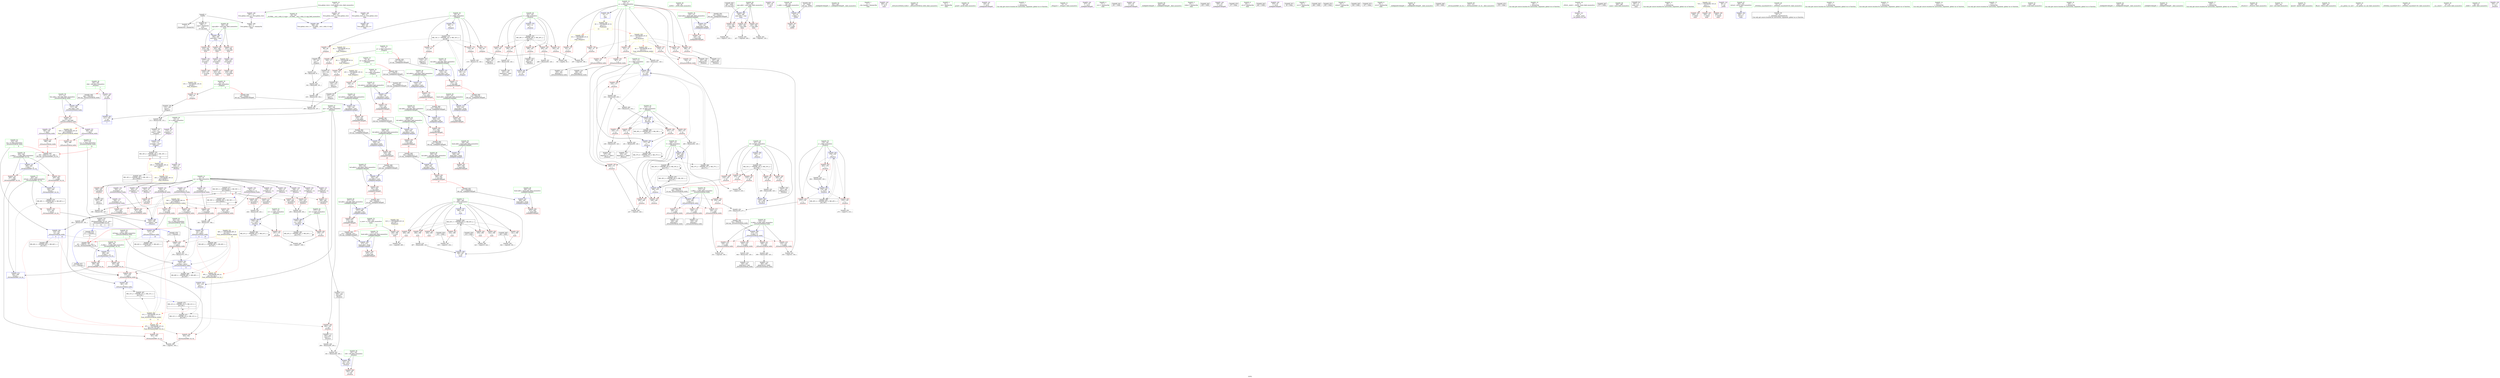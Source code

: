 digraph "SVFG" {
	label="SVFG";

	Node0x55982ac3c6f0 [shape=record,color=grey,label="{NodeID: 0\nNullPtr}"];
	Node0x55982ac3c6f0 -> Node0x55982ac5c710[style=solid];
	Node0x55982ac3c6f0 -> Node0x55982ac5c810[style=solid];
	Node0x55982ac3c6f0 -> Node0x55982ac68860[style=solid];
	Node0x55982ac74b10 [shape=record,color=grey,label="{NodeID: 443\n244 = Binary(239, 243, )\n}"];
	Node0x55982ac74b10 -> Node0x55982ac69800[style=solid];
	Node0x55982ac68f10 [shape=record,color=blue,label="{NodeID: 277\n136\<--128\ntail.addr4\<--tail3\n_Z2RIIJiiiiEEvRiDpRT_\n}"];
	Node0x55982ac68f10 -> Node0x55982ac61eb0[style=dashed];
	Node0x55982ac5cc20 [shape=record,color=red,label="{NodeID: 194\n276\<--169\n\<--l\n_Z5solvev\n}"];
	Node0x55982ac5cc20 -> Node0x55982ac73a90[style=solid];
	Node0x55982ac59db0 [shape=record,color=black,label="{NodeID: 111\n293\<--292\nconv37\<--\n_Z5solvev\n}"];
	Node0x55982ac59db0 -> Node0x55982ac74390[style=solid];
	Node0x55982ac57fc0 [shape=record,color=green,label="{NodeID: 28\n58\<--59\n_Z2WIi\<--_Z2WIi_field_insensitive\n}"];
	Node0x55982ac88990 [shape=record,color=black,label="{NodeID: 471\nMR_50V_2 = PHI(MR_50V_3, MR_50V_1, )\npts\{160000 \}\n|{|<s7>7|<s8>20}}"];
	Node0x55982ac88990 -> Node0x55982ac5d6b0[style=dashed];
	Node0x55982ac88990 -> Node0x55982ac5d850[style=dashed];
	Node0x55982ac88990 -> Node0x55982ac5d920[style=dashed];
	Node0x55982ac88990 -> Node0x55982ac5d9f0[style=dashed];
	Node0x55982ac88990 -> Node0x55982ac5dac0[style=dashed];
	Node0x55982ac88990 -> Node0x55982ac5db90[style=dashed];
	Node0x55982ac88990 -> Node0x55982ac69180[style=dashed];
	Node0x55982ac88990:s7 -> Node0x55982ac909b0[style=dashed,color=red];
	Node0x55982ac88990:s8 -> Node0x55982ac86690[style=dashed,color=blue];
	Node0x55982ac6a5d0 [shape=record,color=blue,label="{NodeID: 305\n392\<--388\nargc.addr\<--argc\nmain\n}"];
	Node0x55982ac6a5d0 -> Node0x55982ac669f0[style=dashed];
	Node0x55982ac6a5d0 -> Node0x55982ac66ac0[style=dashed];
	Node0x55982ac6a5d0 -> Node0x55982ac66b90[style=dashed];
	Node0x55982ac5e2e0 [shape=record,color=red,label="{NodeID: 222\n341\<--340\n\<--arrayidx\n_ZZ5solvevENK3$_0clEii\n}"];
	Node0x55982ac5e2e0 -> Node0x55982ac6a0f0[style=solid];
	Node0x55982ac5fda0 [shape=record,color=purple,label="{NodeID: 139\n450\<--20\n\<--.str.2\nmain\n}"];
	Node0x55982ac5a7f0 [shape=record,color=green,label="{NodeID: 56\n181\<--182\nr36\<--r36_field_insensitive\n_Z5solvev\n}"];
	Node0x55982ac5a7f0 -> Node0x55982ac5d5e0[style=solid];
	Node0x55982ac5a7f0 -> Node0x55982ac69db0[style=solid];
	Node0x55982acb52c0 [shape=record,color=black,label="{NodeID: 665\n546 = PHI(538, )\n1st arg _Z2RIIJiiEEvRiDpRT_ }"];
	Node0x55982acb52c0 -> Node0x55982ac6b130[style=solid];
	Node0x55982ac67890 [shape=record,color=red,label="{NodeID: 250\n512\<--492\n\<--retval\n_ZSt3maxIxERKT_S2_S2_\n}"];
	Node0x55982ac67890 -> Node0x55982ac5ee30[style=solid];
	Node0x55982ac614f0 [shape=record,color=red,label="{NodeID: 167\n65\<--62\n\<--x.addr\n_Z2WIi\n}"];
	Node0x55982ac5c000 [shape=record,color=green,label="{NodeID: 84\n541\<--542\n_Z2RIIJiiEEvRiDpRT_\<--_Z2RIIJiiEEvRiDpRT__field_insensitive\n}"];
	Node0x55982ac435b0 [shape=record,color=green,label="{NodeID: 1\n7\<--1\n__dso_handle\<--dummyObj\nGlob }"];
	Node0x55982ac74c90 [shape=record,color=grey,label="{NodeID: 444\n222 = Binary(221, 120, )\n}"];
	Node0x55982ac74c90 -> Node0x55982ac69660[style=solid];
	Node0x55982ac68fe0 [shape=record,color=blue,label="{NodeID: 278\n138\<--129\ntail.addr6\<--tail5\n_Z2RIIJiiiiEEvRiDpRT_\n}"];
	Node0x55982ac68fe0 -> Node0x55982ac61f80[style=dashed];
	Node0x55982ac5ccf0 [shape=record,color=red,label="{NodeID: 195\n226\<--171\n\<--r\n_Z5solvev\n}"];
	Node0x55982ac5ccf0 -> Node0x55982ac75e90[style=solid];
	Node0x55982ac59e80 [shape=record,color=black,label="{NodeID: 112\n297\<--296\nidxprom38\<--\n_Z5solvev\n}"];
	Node0x55982ac580c0 [shape=record,color=green,label="{NodeID: 29\n62\<--63\nx.addr\<--x.addr_field_insensitive\n_Z2WIi\n}"];
	Node0x55982ac580c0 -> Node0x55982ac614f0[style=solid];
	Node0x55982ac580c0 -> Node0x55982ac68960[style=solid];
	Node0x55982acb15b0 [shape=record,color=black,label="{NodeID: 638\n419 = PHI()\n}"];
	Node0x55982acb15b0 -> Node0x55982ac76490[style=solid];
	Node0x55982ac88e90 [shape=record,color=black,label="{NodeID: 472\nMR_31V_4 = PHI(MR_31V_5, MR_31V_3, )\npts\{164 \}\n|{|<s1>7}}"];
	Node0x55982ac88e90 -> Node0x55982ac8a790[style=dashed];
	Node0x55982ac88e90:s1 -> Node0x55982ac902b0[style=dashed,color=red];
	Node0x55982ac6a6a0 [shape=record,color=blue,label="{NodeID: 306\n394\<--389\nargv.addr\<--argv\nmain\n}"];
	Node0x55982ac6a6a0 -> Node0x55982ac66c60[style=dashed];
	Node0x55982ac6a6a0 -> Node0x55982ac66d30[style=dashed];
	Node0x55982ac6a6a0 -> Node0x55982ac66e00[style=dashed];
	Node0x55982ac5e3b0 [shape=record,color=red,label="{NodeID: 223\n347\<--346\n\<--arrayidx4\n_ZZ5solvevENK3$_0clEii\n}"];
	Node0x55982ac5e3b0 -> Node0x55982ac73010[style=solid];
	Node0x55982ac5fe70 [shape=record,color=purple,label="{NodeID: 140\n460\<--22\n\<--.str.3\nmain\n}"];
	Node0x55982ac5a8c0 [shape=record,color=green,label="{NodeID: 57\n280\<--281\n_ZZ5solvevENK3$_0clEii\<--_ZZ5solvevENK3$_0clEii_field_insensitive\n}"];
	Node0x55982acb5400 [shape=record,color=black,label="{NodeID: 666\n547 = PHI(539, )\n2nd arg _Z2RIIJiiEEvRiDpRT_ }"];
	Node0x55982acb5400 -> Node0x55982ac6b200[style=solid];
	Node0x55982ac67960 [shape=record,color=red,label="{NodeID: 251\n500\<--494\n\<--__a.addr\n_ZSt3maxIxERKT_S2_S2_\n}"];
	Node0x55982ac67960 -> Node0x55982ac67ca0[style=solid];
	Node0x55982ac615c0 [shape=record,color=red,label="{NodeID: 168\n100\<--77\n\<--p\n_Z5inputv\n}"];
	Node0x55982ac615c0 -> Node0x55982ac59250[style=solid];
	Node0x55982ac5c100 [shape=record,color=green,label="{NodeID: 85\n548\<--549\nhead.addr\<--head.addr_field_insensitive\n_Z2RIIJiiEEvRiDpRT_\n}"];
	Node0x55982ac5c100 -> Node0x55982ac68180[style=solid];
	Node0x55982ac5c100 -> Node0x55982ac6b060[style=solid];
	Node0x55982ac43640 [shape=record,color=green,label="{NodeID: 2\n8\<--1\n.str\<--dummyObj\nGlob }"];
	Node0x55982ac74e10 [shape=record,color=grey,label="{NodeID: 445\n119 = Binary(118, 120, )\n}"];
	Node0x55982ac74e10 -> Node0x55982ac68bd0[style=solid];
	Node0x55982ac690b0 [shape=record,color=blue,label="{NodeID: 279\n161\<--11\ni\<--\n_Z5solvev\n}"];
	Node0x55982ac690b0 -> Node0x55982ac88490[style=dashed];
	Node0x55982ac5cdc0 [shape=record,color=red,label="{NodeID: 196\n230\<--171\n\<--r\n_Z5solvev\n}"];
	Node0x55982ac5cdc0 -> Node0x55982ac74990[style=solid];
	Node0x55982ac59f50 [shape=record,color=black,label="{NodeID: 113\n300\<--299\nconv40\<--\n_Z5solvev\n}"];
	Node0x55982ac59f50 -> Node0x55982ac74810[style=solid];
	Node0x55982ac58190 [shape=record,color=green,label="{NodeID: 30\n68\<--69\nprintf\<--printf_field_insensitive\n}"];
	Node0x55982acb34f0 [shape=record,color=black,label="{NodeID: 639\n433 = PHI()\n}"];
	Node0x55982acb34f0 -> Node0x55982ac75110[style=solid];
	Node0x55982ac6a770 [shape=record,color=blue,label="{NodeID: 307\n398\<--120\ni\<--\nmain\n}"];
	Node0x55982ac6a770 -> Node0x55982ac860a0[style=dashed];
	Node0x55982ac5e480 [shape=record,color=red,label="{NodeID: 224\n351\<--350\n\<--arrayidx6\n_ZZ5solvevENK3$_0clEii\n}"];
	Node0x55982ac5e480 -> Node0x55982ac73010[style=solid];
	Node0x55982ac5ff40 [shape=record,color=purple,label="{NodeID: 141\n146\<--25\n\<--.str.4\n_Z2RIIJiiiiEEvRiDpRT_\n}"];
	Node0x55982ac5a9c0 [shape=record,color=green,label="{NodeID: 58\n311\<--312\nthis.addr\<--this.addr_field_insensitive\n_ZZ5solvevENK3$_0clEii\n}"];
	Node0x55982ac5a9c0 -> Node0x55982ac5dc60[style=solid];
	Node0x55982ac5a9c0 -> Node0x55982ac69e80[style=solid];
	Node0x55982acb5540 [shape=record,color=black,label="{NodeID: 667\n490 = PHI(319, 317, 366, )\n0th arg _ZSt3maxIxERKT_S2_S2_ }"];
	Node0x55982acb5540 -> Node0x55982ac6a9e0[style=solid];
	Node0x55982ac908d0 [shape=record,color=yellow,style=double,label="{NodeID: 501\n68V_1 = ENCHI(MR_68V_0)\npts\{324 \}\nFun[_ZZ5solvevENK3$_0clEii]|{|<s3>10}}"];
	Node0x55982ac908d0 -> Node0x55982ac5e890[style=dashed];
	Node0x55982ac908d0 -> Node0x55982ac6a360[style=dashed];
	Node0x55982ac908d0 -> Node0x55982ac87f90[style=dashed];
	Node0x55982ac908d0:s3 -> Node0x55982ac93e90[style=dashed,color=red];
	Node0x55982ac72590 [shape=record,color=grey,label="{NodeID: 418\n265 = Binary(264, 120, )\n}"];
	Node0x55982ac72590 -> Node0x55982ac69a70[style=solid];
	Node0x55982ac67a30 [shape=record,color=red,label="{NodeID: 252\n509\<--494\n\<--__a.addr\n_ZSt3maxIxERKT_S2_S2_\n}"];
	Node0x55982ac67a30 -> Node0x55982ac6ac50[style=solid];
	Node0x55982ac61690 [shape=record,color=red,label="{NodeID: 169\n103\<--79\n\<--q\n_Z5inputv\n}"];
	Node0x55982ac61690 -> Node0x55982ac59320[style=solid];
	Node0x55982ac5c1d0 [shape=record,color=green,label="{NodeID: 86\n550\<--551\ntail.addr\<--tail.addr_field_insensitive\n_Z2RIIJiiEEvRiDpRT_\n}"];
	Node0x55982ac5c1d0 -> Node0x55982ac68250[style=solid];
	Node0x55982ac5c1d0 -> Node0x55982ac6b130[style=solid];
	Node0x55982ac436d0 [shape=record,color=green,label="{NodeID: 3\n11\<--1\n\<--dummyObj\nCan only get source location for instruction, argument, global var or function.}"];
	Node0x55982ac74f90 [shape=record,color=grey,label="{NodeID: 446\n259 = cmp(257, 258, )\n}"];
	Node0x55982ac69180 [shape=record,color=blue,label="{NodeID: 280\n202\<--198\narrayidx5\<--add\n_Z5solvev\n}"];
	Node0x55982ac69180 -> Node0x55982ac88990[style=dashed];
	Node0x55982ac5ce90 [shape=record,color=red,label="{NodeID: 197\n235\<--173\n\<--m\n_Z5solvev\n}"];
	Node0x55982ac5ce90 -> Node0x55982ac74510[style=solid];
	Node0x55982ac5a020 [shape=record,color=black,label="{NodeID: 114\n339\<--338\nidxprom\<--\n_ZZ5solvevENK3$_0clEii\n}"];
	Node0x55982ac58290 [shape=record,color=green,label="{NodeID: 31\n74\<--75\n_Z5inputv\<--_Z5inputv_field_insensitive\n}"];
	Node0x55982acb35f0 [shape=record,color=black,label="{NodeID: 640\n440 = PHI()\n}"];
	Node0x55982acb35f0 -> Node0x55982ac75590[style=solid];
	Node0x55982ac89890 [shape=record,color=black,label="{NodeID: 474\nMR_89V_3 = PHI(MR_89V_4, MR_89V_2, )\npts\{493 \}\n}"];
	Node0x55982ac89890 -> Node0x55982ac67890[style=dashed];
	Node0x55982ac6a840 [shape=record,color=blue,label="{NodeID: 308\n398\<--467\ni\<--inc\nmain\n}"];
	Node0x55982ac6a840 -> Node0x55982ac860a0[style=dashed];
	Node0x55982ac5e550 [shape=record,color=red,label="{NodeID: 225\n357\<--356\n\<--arrayidx8\n_ZZ5solvevENK3$_0clEii\n}"];
	Node0x55982ac5e550 -> Node0x55982ac73790[style=solid];
	Node0x55982ac60010 [shape=record,color=purple,label="{NodeID: 142\n477\<--25\n\<--.str.4\n_Z2RIIJEEvRiDpRT_\n}"];
	Node0x55982ac5aa90 [shape=record,color=green,label="{NodeID: 59\n313\<--314\na.addr\<--a.addr_field_insensitive\n_ZZ5solvevENK3$_0clEii\n}"];
	Node0x55982ac5aa90 -> Node0x55982ac5dd30[style=solid];
	Node0x55982ac5aa90 -> Node0x55982ac5de00[style=solid];
	Node0x55982ac5aa90 -> Node0x55982ac5ded0[style=solid];
	Node0x55982ac5aa90 -> Node0x55982ac69f50[style=solid];
	Node0x55982acb5820 [shape=record,color=black,label="{NodeID: 668\n491 = PHI(321, 371, 323, )\n1st arg _ZSt3maxIxERKT_S2_S2_ }"];
	Node0x55982acb5820 -> Node0x55982ac6aab0[style=solid];
	Node0x55982ac909b0 [shape=record,color=yellow,style=double,label="{NodeID: 502\n50V_1 = ENCHI(MR_50V_0)\npts\{160000 \}\nFun[_ZZ5solvevENK3$_0clEii]}"];
	Node0x55982ac909b0 -> Node0x55982ac5e2e0[style=dashed];
	Node0x55982ac909b0 -> Node0x55982ac5e3b0[style=dashed];
	Node0x55982ac909b0 -> Node0x55982ac5e480[style=dashed];
	Node0x55982ac909b0 -> Node0x55982ac5e550[style=dashed];
	Node0x55982ac909b0 -> Node0x55982ac5e620[style=dashed];
	Node0x55982ac909b0 -> Node0x55982ac5e7c0[style=dashed];
	Node0x55982ac72710 [shape=record,color=grey,label="{NodeID: 419\n467 = Binary(466, 120, )\n}"];
	Node0x55982ac72710 -> Node0x55982ac6a840[style=solid];
	Node0x55982ac67b00 [shape=record,color=red,label="{NodeID: 253\n502\<--496\n\<--__b.addr\n_ZSt3maxIxERKT_S2_S2_\n}"];
	Node0x55982ac67b00 -> Node0x55982ac67d70[style=solid];
	Node0x55982ac61760 [shape=record,color=red,label="{NodeID: 170\n106\<--81\n\<--r\n_Z5inputv\n}"];
	Node0x55982ac61760 -> Node0x55982ac593f0[style=solid];
	Node0x55982ac5c2a0 [shape=record,color=green,label="{NodeID: 87\n552\<--553\ntail.addr2\<--tail.addr2_field_insensitive\n_Z2RIIJiiEEvRiDpRT_\n}"];
	Node0x55982ac5c2a0 -> Node0x55982ac68320[style=solid];
	Node0x55982ac5c2a0 -> Node0x55982ac6b200[style=solid];
	Node0x55982ac43760 [shape=record,color=green,label="{NodeID: 4\n17\<--1\n.str.1\<--dummyObj\nGlob }"];
	Node0x55982ac92b70 [shape=record,color=yellow,style=double,label="{NodeID: 530\n4V_1 = ENCHI(MR_4V_0)\npts\{12 \}\nFun[_Z5inputv]}"];
	Node0x55982ac92b70 -> Node0x55982ac60b30[style=dashed];
	Node0x55982ac75110 [shape=record,color=grey,label="{NodeID: 447\n435 = cmp(433, 434, )\n}"];
	Node0x55982ac69250 [shape=record,color=blue,label="{NodeID: 281\n161\<--206\ni\<--inc\n_Z5solvev\n}"];
	Node0x55982ac69250 -> Node0x55982ac88490[style=dashed];
	Node0x55982ac5cf60 [shape=record,color=red,label="{NodeID: 198\n250\<--173\n\<--m\n_Z5solvev\n}"];
	Node0x55982ac5cf60 -> Node0x55982ac72890[style=solid];
	Node0x55982ac5eaa0 [shape=record,color=black,label="{NodeID: 115\n345\<--344\nidxprom3\<--add\n_ZZ5solvevENK3$_0clEii\n}"];
	Node0x55982ac58390 [shape=record,color=green,label="{NodeID: 32\n77\<--78\np\<--p_field_insensitive\n_Z5inputv\n|{|<s1>4}}"];
	Node0x55982ac58390 -> Node0x55982ac615c0[style=solid];
	Node0x55982ac58390:s1 -> Node0x55982acb4680[style=solid,color=red];
	Node0x55982acb36f0 [shape=record,color=black,label="{NodeID: 641\n451 = PHI()\n}"];
	Node0x55982ac89d90 [shape=record,color=black,label="{NodeID: 475\nMR_14V_3 = PHI(MR_14V_4, MR_14V_2, )\npts\{86 \}\n}"];
	Node0x55982ac89d90 -> Node0x55982ac61900[style=dashed];
	Node0x55982ac89d90 -> Node0x55982ac619d0[style=dashed];
	Node0x55982ac89d90 -> Node0x55982ac61aa0[style=dashed];
	Node0x55982ac89d90 -> Node0x55982ac61b70[style=dashed];
	Node0x55982ac89d90 -> Node0x55982ac68bd0[style=dashed];
	Node0x55982ac6a910 [shape=record,color=blue,label="{NodeID: 309\n473\<--472\nhead.addr\<--head\n_Z2RIIJEEvRiDpRT_\n}"];
	Node0x55982ac6a910 -> Node0x55982ac677c0[style=dashed];
	Node0x55982ac5e620 [shape=record,color=red,label="{NodeID: 226\n362\<--361\n\<--arrayidx11\n_ZZ5solvevENK3$_0clEii\n}"];
	Node0x55982ac5e620 -> Node0x55982ac73790[style=solid];
	Node0x55982ac600e0 [shape=record,color=purple,label="{NodeID: 143\n535\<--25\n\<--.str.4\n_Z2RIIJiiiEEvRiDpRT_\n}"];
	Node0x55982ac5ab60 [shape=record,color=green,label="{NodeID: 60\n315\<--316\nb.addr\<--b.addr_field_insensitive\n_ZZ5solvevENK3$_0clEii\n}"];
	Node0x55982ac5ab60 -> Node0x55982ac5dfa0[style=solid];
	Node0x55982ac5ab60 -> Node0x55982ac5e070[style=solid];
	Node0x55982ac5ab60 -> Node0x55982ac5e140[style=solid];
	Node0x55982ac5ab60 -> Node0x55982ac5e210[style=solid];
	Node0x55982ac5ab60 -> Node0x55982ac6a020[style=solid];
	Node0x55982acb59e0 [shape=record,color=black,label="{NodeID: 669\n472 = PHI(396, 578, )\n0th arg _Z2RIIJEEvRiDpRT_ }"];
	Node0x55982acb59e0 -> Node0x55982ac6a910[style=solid];
	Node0x55982ac90a90 [shape=record,color=yellow,style=double,label="{NodeID: 503\n52V_1 = ENCHI(MR_52V_0)\npts\{1660000 \}\nFun[_ZZ5solvevENK3$_0clEii]}"];
	Node0x55982ac90a90 -> Node0x55982ac5e6f0[style=dashed];
	Node0x55982ac90a90 -> Node0x55982ac66960[style=dashed];
	Node0x55982ac72890 [shape=record,color=grey,label="{NodeID: 420\n251 = Binary(250, 120, )\n}"];
	Node0x55982ac72890 -> Node0x55982ac59ce0[style=solid];
	Node0x55982ac67bd0 [shape=record,color=red,label="{NodeID: 254\n506\<--496\n\<--__b.addr\n_ZSt3maxIxERKT_S2_S2_\n}"];
	Node0x55982ac67bd0 -> Node0x55982ac6ab80[style=solid];
	Node0x55982ac61830 [shape=record,color=red,label="{NodeID: 171\n109\<--83\n\<--s\n_Z5inputv\n}"];
	Node0x55982ac61830 -> Node0x55982ac594c0[style=solid];
	Node0x55982ac5c370 [shape=record,color=green,label="{NodeID: 88\n563\<--564\n_Z2RIIJiEEvRiDpRT_\<--_Z2RIIJiEEvRiDpRT__field_insensitive\n}"];
	Node0x55982ac437f0 [shape=record,color=green,label="{NodeID: 5\n19\<--1\nstderr\<--dummyObj\nGlob }"];
	Node0x55982ac92c80 [shape=record,color=yellow,style=double,label="{NodeID: 531\n6V_1 = ENCHI(MR_6V_0)\npts\{78 \}\nFun[_Z5inputv]}"];
	Node0x55982ac92c80 -> Node0x55982ac615c0[style=dashed];
	Node0x55982ac75290 [shape=record,color=grey,label="{NodeID: 448\n94 = cmp(92, 93, )\n}"];
	Node0x55982ac69320 [shape=record,color=blue,label="{NodeID: 282\n163\<--210\nans\<--\n_Z5solvev\n}"];
	Node0x55982ac69320 -> Node0x55982ac8a790[style=dashed];
	Node0x55982ac5d030 [shape=record,color=red,label="{NodeID: 199\n261\<--173\n\<--m\n_Z5solvev\n}"];
	Node0x55982ac5d030 -> Node0x55982ac699a0[style=solid];
	Node0x55982ac5eb30 [shape=record,color=black,label="{NodeID: 116\n349\<--348\nidxprom5\<--\n_ZZ5solvevENK3$_0clEii\n}"];
	Node0x55982ac58460 [shape=record,color=green,label="{NodeID: 33\n79\<--80\nq\<--q_field_insensitive\n_Z5inputv\n|{|<s1>4}}"];
	Node0x55982ac58460 -> Node0x55982ac61690[style=solid];
	Node0x55982ac58460:s1 -> Node0x55982acb47c0[style=solid,color=red];
	Node0x55982acb37c0 [shape=record,color=black,label="{NodeID: 642\n455 = PHI()\n}"];
	Node0x55982ac8a290 [shape=record,color=black,label="{NodeID: 476\nMR_16V_2 = PHI(MR_16V_3, MR_16V_1, )\npts\{140000 \}\n|{|<s1>13}}"];
	Node0x55982ac8a290 -> Node0x55982ac68b00[style=dashed];
	Node0x55982ac8a290:s1 -> Node0x55982ac99920[style=dashed,color=blue];
	Node0x55982ac6a9e0 [shape=record,color=blue,label="{NodeID: 310\n494\<--490\n__a.addr\<--__a\n_ZSt3maxIxERKT_S2_S2_\n}"];
	Node0x55982ac6a9e0 -> Node0x55982ac67960[style=dashed];
	Node0x55982ac6a9e0 -> Node0x55982ac67a30[style=dashed];
	Node0x55982ac5e6f0 [shape=record,color=red,label="{NodeID: 227\n366\<--365\n\<--\n_ZZ5solvevENK3$_0clEii\n|{<s0>11}}"];
	Node0x55982ac5e6f0:s0 -> Node0x55982acb5540[style=solid,color=red];
	Node0x55982ac601b0 [shape=record,color=purple,label="{NodeID: 144\n558\<--25\n\<--.str.4\n_Z2RIIJiiEEvRiDpRT_\n}"];
	Node0x55982ac5ac30 [shape=record,color=green,label="{NodeID: 61\n317\<--318\nc1\<--c1_field_insensitive\n_ZZ5solvevENK3$_0clEii\n|{|<s1>10}}"];
	Node0x55982ac5ac30 -> Node0x55982ac6a0f0[style=solid];
	Node0x55982ac5ac30:s1 -> Node0x55982acb5540[style=solid,color=red];
	Node0x55982acb6370 [shape=record,color=black,label="{NodeID: 670\n67 = PHI()\n}"];
	Node0x55982ac72a10 [shape=record,color=grey,label="{NodeID: 421\n255 = Binary(249, 254, )\n}"];
	Node0x55982ac72a10 -> Node0x55982ac698d0[style=solid];
	Node0x55982ac67ca0 [shape=record,color=red,label="{NodeID: 255\n501\<--500\n\<--\n_ZSt3maxIxERKT_S2_S2_\n}"];
	Node0x55982ac67ca0 -> Node0x55982ac76190[style=solid];
	Node0x55982ac61900 [shape=record,color=red,label="{NodeID: 172\n92\<--85\n\<--i\n_Z5inputv\n}"];
	Node0x55982ac61900 -> Node0x55982ac75290[style=solid];
	Node0x55982ac5c470 [shape=record,color=green,label="{NodeID: 89\n569\<--570\nhead.addr\<--head.addr_field_insensitive\n_Z2RIIJiEEvRiDpRT_\n}"];
	Node0x55982ac5c470 -> Node0x55982ac683f0[style=solid];
	Node0x55982ac5c470 -> Node0x55982ac6b2d0[style=solid];
	Node0x55982ac43880 [shape=record,color=green,label="{NodeID: 6\n20\<--1\n.str.2\<--dummyObj\nGlob }"];
	Node0x55982ac92d60 [shape=record,color=yellow,style=double,label="{NodeID: 532\n8V_1 = ENCHI(MR_8V_0)\npts\{80 \}\nFun[_Z5inputv]}"];
	Node0x55982ac92d60 -> Node0x55982ac61690[style=dashed];
	Node0x55982ac75410 [shape=record,color=grey,label="{NodeID: 449\n217 = cmp(215, 216, )\n}"];
	Node0x55982ac693f0 [shape=record,color=blue,label="{NodeID: 283\n211\<--163\n\<--ans\n_Z5solvev\n|{<s0>7}}"];
	Node0x55982ac693f0:s0 -> Node0x55982ac90a90[style=dashed,color=red];
	Node0x55982ac5d100 [shape=record,color=red,label="{NodeID: 200\n264\<--173\n\<--m\n_Z5solvev\n}"];
	Node0x55982ac5d100 -> Node0x55982ac72590[style=solid];
	Node0x55982ac5ebc0 [shape=record,color=black,label="{NodeID: 117\n355\<--354\nidxprom7\<--\n_ZZ5solvevENK3$_0clEii\n}"];
	Node0x55982ac58530 [shape=record,color=green,label="{NodeID: 34\n81\<--82\nr\<--r_field_insensitive\n_Z5inputv\n|{|<s1>4}}"];
	Node0x55982ac58530 -> Node0x55982ac61760[style=solid];
	Node0x55982ac58530:s1 -> Node0x55982acb4900[style=solid,color=red];
	Node0x55982acb3890 [shape=record,color=black,label="{NodeID: 643\n461 = PHI()\n}"];
	Node0x55982ac8a790 [shape=record,color=black,label="{NodeID: 477\nMR_31V_3 = PHI(MR_31V_4, MR_31V_2, )\npts\{164 \}\n}"];
	Node0x55982ac8a790 -> Node0x55982ac62460[style=dashed];
	Node0x55982ac8a790 -> Node0x55982ac88e90[style=dashed];
	Node0x55982ac6aab0 [shape=record,color=blue,label="{NodeID: 311\n496\<--491\n__b.addr\<--__b\n_ZSt3maxIxERKT_S2_S2_\n}"];
	Node0x55982ac6aab0 -> Node0x55982ac67b00[style=dashed];
	Node0x55982ac6aab0 -> Node0x55982ac67bd0[style=dashed];
	Node0x55982ac5e7c0 [shape=record,color=red,label="{NodeID: 228\n370\<--369\n\<--arrayidx14\n_ZZ5solvevENK3$_0clEii\n}"];
	Node0x55982ac5e7c0 -> Node0x55982ac73c10[style=solid];
	Node0x55982ac60280 [shape=record,color=purple,label="{NodeID: 145\n576\<--25\n\<--.str.4\n_Z2RIIJiEEvRiDpRT_\n}"];
	Node0x55982ac5ad00 [shape=record,color=green,label="{NodeID: 62\n319\<--320\nc2\<--c2_field_insensitive\n_ZZ5solvevENK3$_0clEii\n|{|<s1>9}}"];
	Node0x55982ac5ad00 -> Node0x55982ac6a1c0[style=solid];
	Node0x55982ac5ad00:s1 -> Node0x55982acb5540[style=solid,color=red];
	Node0x55982acb6470 [shape=record,color=black,label="{NodeID: 671\n39 = PHI()\n}"];
	Node0x55982ac858c0 [shape=record,color=yellow,style=double,label="{NodeID: 505\n4V_1 = ENCHI(MR_4V_0)\npts\{12 \}\nFun[_Z5solvev]|{|<s5>7}}"];
	Node0x55982ac858c0 -> Node0x55982ac60c00[style=dashed];
	Node0x55982ac858c0 -> Node0x55982ac60cd0[style=dashed];
	Node0x55982ac858c0 -> Node0x55982ac60da0[style=dashed];
	Node0x55982ac858c0 -> Node0x55982ac60e70[style=dashed];
	Node0x55982ac858c0 -> Node0x55982ac60f40[style=dashed];
	Node0x55982ac858c0:s5 -> Node0x55982ac8f790[style=dashed,color=red];
	Node0x55982ac72b90 [shape=record,color=grey,label="{NodeID: 422\n105 = Binary(102, 104, )\n}"];
	Node0x55982ac72b90 -> Node0x55982ac73310[style=solid];
	Node0x55982ac67d70 [shape=record,color=red,label="{NodeID: 256\n503\<--502\n\<--\n_ZSt3maxIxERKT_S2_S2_\n}"];
	Node0x55982ac67d70 -> Node0x55982ac76190[style=solid];
	Node0x55982ac619d0 [shape=record,color=red,label="{NodeID: 173\n96\<--85\n\<--i\n_Z5inputv\n}"];
	Node0x55982ac619d0 -> Node0x55982ac59180[style=solid];
	Node0x55982ac5c540 [shape=record,color=green,label="{NodeID: 90\n571\<--572\ntail.addr\<--tail.addr_field_insensitive\n_Z2RIIJiEEvRiDpRT_\n}"];
	Node0x55982ac5c540 -> Node0x55982ac684c0[style=solid];
	Node0x55982ac5c540 -> Node0x55982ac6b3a0[style=solid];
	Node0x55982ac56f00 [shape=record,color=green,label="{NodeID: 7\n22\<--1\n.str.3\<--dummyObj\nGlob }"];
	Node0x55982ac92e40 [shape=record,color=yellow,style=double,label="{NodeID: 533\n10V_1 = ENCHI(MR_10V_0)\npts\{82 \}\nFun[_Z5inputv]}"];
	Node0x55982ac92e40 -> Node0x55982ac61760[style=dashed];
	Node0x55982ac75590 [shape=record,color=grey,label="{NodeID: 450\n442 = cmp(440, 441, )\n}"];
	Node0x55982ac694c0 [shape=record,color=blue,label="{NodeID: 284\n167\<--11\ni6\<--\n_Z5solvev\n}"];
	Node0x55982ac694c0 -> Node0x55982ac8ac90[style=dashed];
	Node0x55982ac5d1d0 [shape=record,color=red,label="{NodeID: 201\n257\<--175\n\<--c1\n_Z5solvev\n}"];
	Node0x55982ac5d1d0 -> Node0x55982ac74f90[style=solid];
	Node0x55982ac5ec90 [shape=record,color=black,label="{NodeID: 118\n360\<--359\nidxprom10\<--add9\n_ZZ5solvevENK3$_0clEii\n}"];
	Node0x55982ac58600 [shape=record,color=green,label="{NodeID: 35\n83\<--84\ns\<--s_field_insensitive\n_Z5inputv\n|{|<s1>4}}"];
	Node0x55982ac58600 -> Node0x55982ac61830[style=solid];
	Node0x55982ac58600:s1 -> Node0x55982acb4a40[style=solid,color=red];
	Node0x55982acb3990 [shape=record,color=black,label="{NodeID: 644\n464 = PHI()\n}"];
	Node0x55982ac8ac90 [shape=record,color=black,label="{NodeID: 478\nMR_33V_3 = PHI(MR_33V_4, MR_33V_2, )\npts\{168 \}\n}"];
	Node0x55982ac8ac90 -> Node0x55982ac62530[style=dashed];
	Node0x55982ac8ac90 -> Node0x55982ac62600[style=dashed];
	Node0x55982ac8ac90 -> Node0x55982ac626d0[style=dashed];
	Node0x55982ac8ac90 -> Node0x55982ac627a0[style=dashed];
	Node0x55982ac8ac90 -> Node0x55982ac62870[style=dashed];
	Node0x55982ac8ac90 -> Node0x55982ac69ce0[style=dashed];
	Node0x55982ac6ab80 [shape=record,color=blue,label="{NodeID: 312\n492\<--506\nretval\<--\n_ZSt3maxIxERKT_S2_S2_\n}"];
	Node0x55982ac6ab80 -> Node0x55982ac89890[style=dashed];
	Node0x55982ac5e890 [shape=record,color=red,label="{NodeID: 229\n375\<--374\n\<--call15\n_ZZ5solvevENK3$_0clEii\n}"];
	Node0x55982ac5e890 -> Node0x55982ac73c10[style=solid];
	Node0x55982ac60350 [shape=record,color=purple,label="{NodeID: 146\n585\<--27\nllvm.global_ctors_0\<--llvm.global_ctors\nGlob }"];
	Node0x55982ac60350 -> Node0x55982ac68660[style=solid];
	Node0x55982ac5add0 [shape=record,color=green,label="{NodeID: 63\n321\<--322\nc3\<--c3_field_insensitive\n_ZZ5solvevENK3$_0clEii\n|{|<s1>9}}"];
	Node0x55982ac5add0 -> Node0x55982ac6a290[style=solid];
	Node0x55982ac5add0:s1 -> Node0x55982acb5820[style=solid,color=red];
	Node0x55982acb6570 [shape=record,color=black,label="{NodeID: 672\n305 = PHI()\n}"];
	Node0x55982ac72d10 [shape=record,color=grey,label="{NodeID: 423\n102 = Binary(98, 101, )\n}"];
	Node0x55982ac72d10 -> Node0x55982ac72b90[style=solid];
	Node0x55982ac67e40 [shape=record,color=red,label="{NodeID: 257\n534\<--522\n\<--head.addr\n_Z2RIIJiiiEEvRiDpRT_\n}"];
	Node0x55982ac61aa0 [shape=record,color=red,label="{NodeID: 174\n113\<--85\n\<--i\n_Z5inputv\n}"];
	Node0x55982ac61aa0 -> Node0x55982ac59660[style=solid];
	Node0x55982ac5c610 [shape=record,color=green,label="{NodeID: 91\n29\<--581\n_GLOBAL__sub_I_shik_0_0.cpp\<--_GLOBAL__sub_I_shik_0_0.cpp_field_insensitive\n}"];
	Node0x55982ac5c610 -> Node0x55982ac68760[style=solid];
	Node0x55982ac56fc0 [shape=record,color=green,label="{NodeID: 8\n24\<--1\nstdout\<--dummyObj\nGlob }"];
	Node0x55982ac92f20 [shape=record,color=yellow,style=double,label="{NodeID: 534\n12V_1 = ENCHI(MR_12V_0)\npts\{84 \}\nFun[_Z5inputv]}"];
	Node0x55982ac92f20 -> Node0x55982ac61830[style=dashed];
	Node0x55982ac75710 [shape=record,color=grey,label="{NodeID: 451\n335 = cmp(333, 334, )\n}"];
	Node0x55982ac69590 [shape=record,color=blue,label="{NodeID: 285\n169\<--219\nl\<--\n_Z5solvev\n}"];
	Node0x55982ac69590 -> Node0x55982ac5ca80[style=dashed];
	Node0x55982ac69590 -> Node0x55982ac5cb50[style=dashed];
	Node0x55982ac69590 -> Node0x55982ac5cc20[style=dashed];
	Node0x55982ac69590 -> Node0x55982ac69a70[style=dashed];
	Node0x55982ac69590 -> Node0x55982ac8b190[style=dashed];
	Node0x55982ac69590 -> Node0x55982ac8ed90[style=dashed];
	Node0x55982ac5d2a0 [shape=record,color=red,label="{NodeID: 202\n258\<--177\n\<--c2\n_Z5solvev\n}"];
	Node0x55982ac5d2a0 -> Node0x55982ac74f90[style=solid];
	Node0x55982ac5ed60 [shape=record,color=black,label="{NodeID: 119\n368\<--367\nidxprom13\<--\n_ZZ5solvevENK3$_0clEii\n}"];
	Node0x55982ac586d0 [shape=record,color=green,label="{NodeID: 36\n85\<--86\ni\<--i_field_insensitive\n_Z5inputv\n}"];
	Node0x55982ac586d0 -> Node0x55982ac61900[style=solid];
	Node0x55982ac586d0 -> Node0x55982ac619d0[style=solid];
	Node0x55982ac586d0 -> Node0x55982ac61aa0[style=solid];
	Node0x55982ac586d0 -> Node0x55982ac61b70[style=solid];
	Node0x55982ac586d0 -> Node0x55982ac68a30[style=solid];
	Node0x55982ac586d0 -> Node0x55982ac68bd0[style=solid];
	Node0x55982acb3a90 [shape=record,color=black,label="{NodeID: 645\n536 = PHI()\n}"];
	Node0x55982ac8b190 [shape=record,color=black,label="{NodeID: 479\nMR_35V_2 = PHI(MR_35V_4, MR_35V_1, )\npts\{170 \}\n}"];
	Node0x55982ac8b190 -> Node0x55982ac69590[style=dashed];
	Node0x55982ac6ac50 [shape=record,color=blue,label="{NodeID: 313\n492\<--509\nretval\<--\n_ZSt3maxIxERKT_S2_S2_\n}"];
	Node0x55982ac6ac50 -> Node0x55982ac89890[style=dashed];
	Node0x55982ac5e960 [shape=record,color=red,label="{NodeID: 230\n379\<--378\n\<--call17\n_ZZ5solvevENK3$_0clEii\n}"];
	Node0x55982ac5e960 -> Node0x55982ac6a430[style=solid];
	Node0x55982ac60450 [shape=record,color=purple,label="{NodeID: 147\n586\<--27\nllvm.global_ctors_1\<--llvm.global_ctors\nGlob }"];
	Node0x55982ac60450 -> Node0x55982ac68760[style=solid];
	Node0x55982ac5aea0 [shape=record,color=green,label="{NodeID: 64\n323\<--324\nref.tmp\<--ref.tmp_field_insensitive\n_ZZ5solvevENK3$_0clEii\n|{|<s1>11}}"];
	Node0x55982ac5aea0 -> Node0x55982ac6a360[style=solid];
	Node0x55982ac5aea0:s1 -> Node0x55982acb5820[style=solid,color=red];
	Node0x55982acb6670 [shape=record,color=black,label="{NodeID: 673\n147 = PHI()\n}"];
	Node0x55982ac72e90 [shape=record,color=grey,label="{NodeID: 424\n98 = Binary(99, 97, )\n}"];
	Node0x55982ac72e90 -> Node0x55982ac72d10[style=solid];
	Node0x55982ac67f10 [shape=record,color=red,label="{NodeID: 258\n537\<--524\n\<--tail.addr\n_Z2RIIJiiiEEvRiDpRT_\n|{<s0>25}}"];
	Node0x55982ac67f10:s0 -> Node0x55982acb5150[style=solid,color=red];
	Node0x55982ac61b70 [shape=record,color=red,label="{NodeID: 175\n118\<--85\n\<--i\n_Z5inputv\n}"];
	Node0x55982ac61b70 -> Node0x55982ac74e10[style=solid];
	Node0x55982ac5c710 [shape=record,color=black,label="{NodeID: 92\n2\<--3\ndummyVal\<--dummyVal\n}"];
	Node0x55982ac57080 [shape=record,color=green,label="{NodeID: 9\n25\<--1\n.str.4\<--dummyObj\nGlob }"];
	Node0x55982ac75890 [shape=record,color=grey,label="{NodeID: 452\n446 = cmp(445, 120, )\n}"];
	Node0x55982ac69660 [shape=record,color=blue,label="{NodeID: 286\n171\<--222\nr\<--sub\n_Z5solvev\n}"];
	Node0x55982ac69660 -> Node0x55982ac5ccf0[style=dashed];
	Node0x55982ac69660 -> Node0x55982ac5cdc0[style=dashed];
	Node0x55982ac69660 -> Node0x55982ac699a0[style=dashed];
	Node0x55982ac69660 -> Node0x55982ac8b690[style=dashed];
	Node0x55982ac69660 -> Node0x55982ac8f290[style=dashed];
	Node0x55982ac5d370 [shape=record,color=red,label="{NodeID: 203\n272\<--179\n\<--j\n_Z5solvev\n}"];
	Node0x55982ac5d370 -> Node0x55982ac75a10[style=solid];
	Node0x55982ac5ee30 [shape=record,color=black,label="{NodeID: 120\n489\<--512\n_ZSt3maxIxERKT_S2_S2__ret\<--\n_ZSt3maxIxERKT_S2_S2_\n|{<s0>9|<s1>10|<s2>11}}"];
	Node0x55982ac5ee30:s0 -> Node0x55982acb6870[style=solid,color=blue];
	Node0x55982ac5ee30:s1 -> Node0x55982acb6b30[style=solid,color=blue];
	Node0x55982ac5ee30:s2 -> Node0x55982acb6c40[style=solid,color=blue];
	Node0x55982ac587a0 [shape=record,color=green,label="{NodeID: 37\n88\<--89\n_Z2RIIJiiiiEEvRiDpRT_\<--_Z2RIIJiiiiEEvRiDpRT__field_insensitive\n}"];
	Node0x55982acb3b90 [shape=record,color=black,label="{NodeID: 646\n559 = PHI()\n}"];
	Node0x55982ac8b690 [shape=record,color=black,label="{NodeID: 480\nMR_37V_2 = PHI(MR_37V_4, MR_37V_1, )\npts\{172 \}\n}"];
	Node0x55982ac8b690 -> Node0x55982ac69660[style=dashed];
	Node0x55982ac6ad20 [shape=record,color=blue,label="{NodeID: 314\n522\<--518\nhead.addr\<--head\n_Z2RIIJiiiEEvRiDpRT_\n}"];
	Node0x55982ac6ad20 -> Node0x55982ac67e40[style=dashed];
	Node0x55982ac66960 [shape=record,color=red,label="{NodeID: 231\n381\<--380\n\<--\n_ZZ5solvevENK3$_0clEii\n}"];
	Node0x55982ac66960 -> Node0x55982ac6a430[style=solid];
	Node0x55982ac60550 [shape=record,color=purple,label="{NodeID: 148\n587\<--27\nllvm.global_ctors_2\<--llvm.global_ctors\nGlob }"];
	Node0x55982ac60550 -> Node0x55982ac68860[style=solid];
	Node0x55982ac5af70 [shape=record,color=green,label="{NodeID: 65\n372\<--373\n_ZSt3maxIxERKT_S2_S2_\<--_ZSt3maxIxERKT_S2_S2__field_insensitive\n}"];
	Node0x55982acb6770 [shape=record,color=black,label="{NodeID: 674\n478 = PHI()\n}"];
	Node0x55982ac73010 [shape=record,color=grey,label="{NodeID: 425\n352 = Binary(347, 351, )\n}"];
	Node0x55982ac73010 -> Node0x55982ac6a1c0[style=solid];
	Node0x55982ac67fe0 [shape=record,color=red,label="{NodeID: 259\n538\<--526\n\<--tail.addr2\n_Z2RIIJiiiEEvRiDpRT_\n|{<s0>25}}"];
	Node0x55982ac67fe0:s0 -> Node0x55982acb52c0[style=solid,color=red];
	Node0x55982ac61c40 [shape=record,color=red,label="{NodeID: 176\n145\<--130\n\<--head.addr\n_Z2RIIJiiiiEEvRiDpRT_\n}"];
	Node0x55982ac5c810 [shape=record,color=black,label="{NodeID: 93\n389\<--3\nargv\<--dummyVal\nmain\n1st arg main }"];
	Node0x55982ac5c810 -> Node0x55982ac6a6a0[style=solid];
	Node0x55982ac57140 [shape=record,color=green,label="{NodeID: 10\n28\<--1\n\<--dummyObj\nCan only get source location for instruction, argument, global var or function.}"];
	Node0x55982ac75a10 [shape=record,color=grey,label="{NodeID: 453\n273 = cmp(272, 233, )\n}"];
	Node0x55982ac69730 [shape=record,color=blue,label="{NodeID: 287\n173\<--232\nm\<--div\n_Z5solvev\n}"];
	Node0x55982ac69730 -> Node0x55982ac5ce90[style=dashed];
	Node0x55982ac69730 -> Node0x55982ac5cf60[style=dashed];
	Node0x55982ac69730 -> Node0x55982ac5d030[style=dashed];
	Node0x55982ac69730 -> Node0x55982ac5d100[style=dashed];
	Node0x55982ac69730 -> Node0x55982ac69730[style=dashed];
	Node0x55982ac69730 -> Node0x55982ac8bb90[style=dashed];
	Node0x55982ac5d440 [shape=record,color=red,label="{NodeID: 204\n277\<--179\n\<--j\n_Z5solvev\n}"];
	Node0x55982ac5d440 -> Node0x55982ac73a90[style=solid];
	Node0x55982ac5ef00 [shape=record,color=purple,label="{NodeID: 121\n38\<--4\n\<--_ZStL8__ioinit\n__cxx_global_var_init\n}"];
	Node0x55982ac588a0 [shape=record,color=green,label="{NodeID: 38\n130\<--131\nhead.addr\<--head.addr_field_insensitive\n_Z2RIIJiiiiEEvRiDpRT_\n}"];
	Node0x55982ac588a0 -> Node0x55982ac61c40[style=solid];
	Node0x55982ac588a0 -> Node0x55982ac68ca0[style=solid];
	Node0x55982acb3c90 [shape=record,color=black,label="{NodeID: 647\n577 = PHI()\n}"];
	Node0x55982ac8bb90 [shape=record,color=black,label="{NodeID: 481\nMR_39V_2 = PHI(MR_39V_3, MR_39V_1, )\npts\{174 \}\n}"];
	Node0x55982ac8bb90 -> Node0x55982ac69730[style=dashed];
	Node0x55982ac8bb90 -> Node0x55982ac8bb90[style=dashed];
	Node0x55982ac6adf0 [shape=record,color=blue,label="{NodeID: 315\n524\<--519\ntail.addr\<--tail\n_Z2RIIJiiiEEvRiDpRT_\n}"];
	Node0x55982ac6adf0 -> Node0x55982ac67f10[style=dashed];
	Node0x55982ac669f0 [shape=record,color=red,label="{NodeID: 232\n413\<--392\n\<--argc.addr\nmain\n}"];
	Node0x55982ac669f0 -> Node0x55982ac76610[style=solid];
	Node0x55982ac60650 [shape=record,color=purple,label="{NodeID: 149\n211\<--165\n\<--chk\n_Z5solvev\n}"];
	Node0x55982ac60650 -> Node0x55982ac693f0[style=solid];
	Node0x55982ac5b070 [shape=record,color=green,label="{NodeID: 66\n385\<--386\nmain\<--main_field_insensitive\n}"];
	Node0x55982acb6870 [shape=record,color=black,label="{NodeID: 675\n371 = PHI(489, )\n|{<s0>10}}"];
	Node0x55982acb6870:s0 -> Node0x55982acb5820[style=solid,color=red];
	Node0x55982ac73190 [shape=record,color=grey,label="{NodeID: 426\n344 = Binary(343, 120, )\n}"];
	Node0x55982ac73190 -> Node0x55982ac5eaa0[style=solid];
	Node0x55982ac680b0 [shape=record,color=red,label="{NodeID: 260\n539\<--528\n\<--tail.addr4\n_Z2RIIJiiiEEvRiDpRT_\n|{<s0>25}}"];
	Node0x55982ac680b0:s0 -> Node0x55982acb5400[style=solid,color=red];
	Node0x55982ac61d10 [shape=record,color=red,label="{NodeID: 177\n150\<--132\n\<--tail.addr\n_Z2RIIJiiiiEEvRiDpRT_\n|{<s0>6}}"];
	Node0x55982ac61d10:s0 -> Node0x55982acb4b80[style=solid,color=red];
	Node0x55982ac5c8e0 [shape=record,color=black,label="{NodeID: 94\n387\<--11\nmain_ret\<--\nmain\n}"];
	Node0x55982ac57200 [shape=record,color=green,label="{NodeID: 11\n99\<--1\n\<--dummyObj\nCan only get source location for instruction, argument, global var or function.}"];
	Node0x55982ac931c0 [shape=record,color=yellow,style=double,label="{NodeID: 537\n72V_1 = ENCHI(MR_72V_0)\npts\{1 \}\nFun[main]}"];
	Node0x55982ac931c0 -> Node0x55982ac61280[style=dashed];
	Node0x55982ac931c0 -> Node0x55982ac61350[style=dashed];
	Node0x55982ac931c0 -> Node0x55982ac61420[style=dashed];
	Node0x55982ac75b90 [shape=record,color=grey,label="{NodeID: 454\n331 = cmp(329, 330, )\n}"];
	Node0x55982ac69800 [shape=record,color=blue,label="{NodeID: 288\n175\<--244\nc1\<--sub17\n_Z5solvev\n}"];
	Node0x55982ac69800 -> Node0x55982ac5d1d0[style=dashed];
	Node0x55982ac69800 -> Node0x55982ac69800[style=dashed];
	Node0x55982ac69800 -> Node0x55982ac8c090[style=dashed];
	Node0x55982ac5d510 [shape=record,color=red,label="{NodeID: 205\n283\<--179\n\<--j\n_Z5solvev\n}"];
	Node0x55982ac5d510 -> Node0x55982ac73d90[style=solid];
	Node0x55982ac5efd0 [shape=record,color=purple,label="{NodeID: 122\n66\<--8\n\<--.str\n_Z2WIi\n}"];
	Node0x55982ac58970 [shape=record,color=green,label="{NodeID: 39\n132\<--133\ntail.addr\<--tail.addr_field_insensitive\n_Z2RIIJiiiiEEvRiDpRT_\n}"];
	Node0x55982ac58970 -> Node0x55982ac61d10[style=solid];
	Node0x55982ac58970 -> Node0x55982ac68d70[style=solid];
	Node0x55982acb3d90 [shape=record,color=black,label="{NodeID: 648\n308 = PHI(165, )\n0th arg _ZZ5solvevENK3$_0clEii }"];
	Node0x55982acb3d90 -> Node0x55982ac69e80[style=solid];
	Node0x55982ac8c090 [shape=record,color=black,label="{NodeID: 482\nMR_41V_2 = PHI(MR_41V_3, MR_41V_1, )\npts\{176 \}\n}"];
	Node0x55982ac8c090 -> Node0x55982ac69800[style=dashed];
	Node0x55982ac8c090 -> Node0x55982ac8c090[style=dashed];
	Node0x55982ac6aec0 [shape=record,color=blue,label="{NodeID: 316\n526\<--520\ntail.addr2\<--tail1\n_Z2RIIJiiiEEvRiDpRT_\n}"];
	Node0x55982ac6aec0 -> Node0x55982ac67fe0[style=dashed];
	Node0x55982ac66ac0 [shape=record,color=red,label="{NodeID: 233\n426\<--392\n\<--argc.addr\nmain\n}"];
	Node0x55982ac66ac0 -> Node0x55982ac76310[style=solid];
	Node0x55982ac60720 [shape=record,color=purple,label="{NodeID: 150\n365\<--328\n\<--this1\n_ZZ5solvevENK3$_0clEii\n}"];
	Node0x55982ac60720 -> Node0x55982ac5e6f0[style=solid];
	Node0x55982ac5b170 [shape=record,color=green,label="{NodeID: 67\n390\<--391\nretval\<--retval_field_insensitive\nmain\n}"];
	Node0x55982ac5b170 -> Node0x55982ac6a500[style=solid];
	Node0x55982acb6b30 [shape=record,color=black,label="{NodeID: 676\n374 = PHI(489, )\n}"];
	Node0x55982acb6b30 -> Node0x55982ac5e890[style=solid];
	Node0x55982ac73310 [shape=record,color=grey,label="{NodeID: 427\n108 = Binary(105, 107, )\n}"];
	Node0x55982ac73310 -> Node0x55982ac73490[style=solid];
	Node0x55982ac68180 [shape=record,color=red,label="{NodeID: 261\n557\<--548\n\<--head.addr\n_Z2RIIJiiEEvRiDpRT_\n}"];
	Node0x55982ac61de0 [shape=record,color=red,label="{NodeID: 178\n151\<--134\n\<--tail.addr2\n_Z2RIIJiiiiEEvRiDpRT_\n|{<s0>6}}"];
	Node0x55982ac61de0:s0 -> Node0x55982acb4cc0[style=solid,color=red];
	Node0x55982ac5c9b0 [shape=record,color=black,label="{NodeID: 95\n40\<--41\n\<--_ZNSt8ios_base4InitD1Ev\nCan only get source location for instruction, argument, global var or function.}"];
	Node0x55982ac572c0 [shape=record,color=green,label="{NodeID: 12\n120\<--1\n\<--dummyObj\nCan only get source location for instruction, argument, global var or function.}"];
	Node0x55982ac932d0 [shape=record,color=yellow,style=double,label="{NodeID: 538\n4V_1 = ENCHI(MR_4V_0)\npts\{12 \}\nFun[main]|{<s0>13|<s1>20}}"];
	Node0x55982ac932d0:s0 -> Node0x55982ac92b70[style=dashed,color=red];
	Node0x55982ac932d0:s1 -> Node0x55982ac858c0[style=dashed,color=red];
	Node0x55982ac75d10 [shape=record,color=grey,label="{NodeID: 455\n187 = cmp(185, 186, )\n}"];
	Node0x55982ac698d0 [shape=record,color=blue,label="{NodeID: 289\n177\<--255\nc2\<--sub23\n_Z5solvev\n}"];
	Node0x55982ac698d0 -> Node0x55982ac5d2a0[style=dashed];
	Node0x55982ac698d0 -> Node0x55982ac698d0[style=dashed];
	Node0x55982ac698d0 -> Node0x55982ac8c590[style=dashed];
	Node0x55982ac5d5e0 [shape=record,color=red,label="{NodeID: 206\n303\<--181\n\<--r36\n_Z5solvev\n}"];
	Node0x55982ac5f0a0 [shape=record,color=purple,label="{NodeID: 123\n115\<--13\narrayidx\<--a\n_Z5inputv\n}"];
	Node0x55982ac5f0a0 -> Node0x55982ac68b00[style=solid];
	Node0x55982ac58a40 [shape=record,color=green,label="{NodeID: 40\n134\<--135\ntail.addr2\<--tail.addr2_field_insensitive\n_Z2RIIJiiiiEEvRiDpRT_\n}"];
	Node0x55982ac58a40 -> Node0x55982ac61de0[style=solid];
	Node0x55982ac58a40 -> Node0x55982ac68e40[style=solid];
	Node0x55982acb3f80 [shape=record,color=black,label="{NodeID: 649\n309 = PHI(275, )\n1st arg _ZZ5solvevENK3$_0clEii }"];
	Node0x55982acb3f80 -> Node0x55982ac69f50[style=solid];
	Node0x55982ac8c590 [shape=record,color=black,label="{NodeID: 483\nMR_43V_2 = PHI(MR_43V_3, MR_43V_1, )\npts\{178 \}\n}"];
	Node0x55982ac8c590 -> Node0x55982ac698d0[style=dashed];
	Node0x55982ac8c590 -> Node0x55982ac8c590[style=dashed];
	Node0x55982ac6af90 [shape=record,color=blue,label="{NodeID: 317\n528\<--521\ntail.addr4\<--tail3\n_Z2RIIJiiiEEvRiDpRT_\n}"];
	Node0x55982ac6af90 -> Node0x55982ac680b0[style=dashed];
	Node0x55982ac66b90 [shape=record,color=red,label="{NodeID: 234\n445\<--392\n\<--argc.addr\nmain\n}"];
	Node0x55982ac66b90 -> Node0x55982ac75890[style=solid];
	Node0x55982ac607f0 [shape=record,color=purple,label="{NodeID: 151\n380\<--328\n\<--this1\n_ZZ5solvevENK3$_0clEii\n}"];
	Node0x55982ac607f0 -> Node0x55982ac66960[style=solid];
	Node0x55982ac5b240 [shape=record,color=green,label="{NodeID: 68\n392\<--393\nargc.addr\<--argc.addr_field_insensitive\nmain\n}"];
	Node0x55982ac5b240 -> Node0x55982ac669f0[style=solid];
	Node0x55982ac5b240 -> Node0x55982ac66ac0[style=solid];
	Node0x55982ac5b240 -> Node0x55982ac66b90[style=solid];
	Node0x55982ac5b240 -> Node0x55982ac6a5d0[style=solid];
	Node0x55982acb6c40 [shape=record,color=black,label="{NodeID: 677\n378 = PHI(489, )\n}"];
	Node0x55982acb6c40 -> Node0x55982ac5e960[style=solid];
	Node0x55982ac73490 [shape=record,color=grey,label="{NodeID: 428\n111 = Binary(108, 110, )\n}"];
	Node0x55982ac73490 -> Node0x55982ac59590[style=solid];
	Node0x55982ac68250 [shape=record,color=red,label="{NodeID: 262\n560\<--550\n\<--tail.addr\n_Z2RIIJiiEEvRiDpRT_\n|{<s0>27}}"];
	Node0x55982ac68250:s0 -> Node0x55982acb4290[style=solid,color=red];
	Node0x55982ac61eb0 [shape=record,color=red,label="{NodeID: 179\n152\<--136\n\<--tail.addr4\n_Z2RIIJiiiiEEvRiDpRT_\n|{<s0>6}}"];
	Node0x55982ac61eb0:s0 -> Node0x55982acb4e00[style=solid,color=red];
	Node0x55982ac59180 [shape=record,color=black,label="{NodeID: 96\n97\<--96\nconv\<--\n_Z5inputv\n}"];
	Node0x55982ac59180 -> Node0x55982ac72e90[style=solid];
	Node0x55982ac57380 [shape=record,color=green,label="{NodeID: 13\n210\<--1\n\<--dummyObj\nCan only get source location for instruction, argument, global var or function.}"];
	Node0x55982ac75e90 [shape=record,color=grey,label="{NodeID: 456\n227 = cmp(225, 226, )\n}"];
	Node0x55982ac699a0 [shape=record,color=blue,label="{NodeID: 290\n171\<--261\nr\<--\n_Z5solvev\n}"];
	Node0x55982ac699a0 -> Node0x55982ac8f290[style=dashed];
	Node0x55982ac5d6b0 [shape=record,color=red,label="{NodeID: 207\n192\<--191\n\<--arrayidx\n_Z5solvev\n}"];
	Node0x55982ac5d6b0 -> Node0x55982ac74090[style=solid];
	Node0x55982ac5f170 [shape=record,color=purple,label="{NodeID: 124\n195\<--13\narrayidx2\<--a\n_Z5solvev\n}"];
	Node0x55982ac5f170 -> Node0x55982ac5d780[style=solid];
	Node0x55982ac58b10 [shape=record,color=green,label="{NodeID: 41\n136\<--137\ntail.addr4\<--tail.addr4_field_insensitive\n_Z2RIIJiiiiEEvRiDpRT_\n}"];
	Node0x55982ac58b10 -> Node0x55982ac61eb0[style=solid];
	Node0x55982ac58b10 -> Node0x55982ac68f10[style=solid];
	Node0x55982acb4080 [shape=record,color=black,label="{NodeID: 650\n310 = PHI(278, )\n2nd arg _ZZ5solvevENK3$_0clEii }"];
	Node0x55982acb4080 -> Node0x55982ac6a020[style=solid];
	Node0x55982ac8ca90 [shape=record,color=black,label="{NodeID: 484\nMR_45V_2 = PHI(MR_45V_4, MR_45V_1, )\npts\{180 \}\n}"];
	Node0x55982ac8ca90 -> Node0x55982ac69b40[style=dashed];
	Node0x55982ac6b060 [shape=record,color=blue,label="{NodeID: 318\n548\<--545\nhead.addr\<--head\n_Z2RIIJiiEEvRiDpRT_\n}"];
	Node0x55982ac6b060 -> Node0x55982ac68180[style=dashed];
	Node0x55982ac66c60 [shape=record,color=red,label="{NodeID: 235\n416\<--394\n\<--argv.addr\nmain\n}"];
	Node0x55982ac66c60 -> Node0x55982ac608c0[style=solid];
	Node0x55982ac608c0 [shape=record,color=purple,label="{NodeID: 152\n417\<--416\narrayidx\<--\nmain\n}"];
	Node0x55982ac608c0 -> Node0x55982ac67550[style=solid];
	Node0x55982ac5b310 [shape=record,color=green,label="{NodeID: 69\n394\<--395\nargv.addr\<--argv.addr_field_insensitive\nmain\n}"];
	Node0x55982ac5b310 -> Node0x55982ac66c60[style=solid];
	Node0x55982ac5b310 -> Node0x55982ac66d30[style=solid];
	Node0x55982ac5b310 -> Node0x55982ac66e00[style=solid];
	Node0x55982ac5b310 -> Node0x55982ac6a6a0[style=solid];
	Node0x55982ac73610 [shape=record,color=grey,label="{NodeID: 429\n359 = Binary(358, 120, )\n}"];
	Node0x55982ac73610 -> Node0x55982ac5ec90[style=solid];
	Node0x55982ac68320 [shape=record,color=red,label="{NodeID: 263\n561\<--552\n\<--tail.addr2\n_Z2RIIJiiEEvRiDpRT_\n|{<s0>27}}"];
	Node0x55982ac68320:s0 -> Node0x55982acb4400[style=solid,color=red];
	Node0x55982ac61f80 [shape=record,color=red,label="{NodeID: 180\n153\<--138\n\<--tail.addr6\n_Z2RIIJiiiiEEvRiDpRT_\n|{<s0>6}}"];
	Node0x55982ac61f80:s0 -> Node0x55982acb4f40[style=solid,color=red];
	Node0x55982ac59250 [shape=record,color=black,label="{NodeID: 97\n101\<--100\nconv1\<--\n_Z5inputv\n}"];
	Node0x55982ac59250 -> Node0x55982ac72d10[style=solid];
	Node0x55982ac57440 [shape=record,color=green,label="{NodeID: 14\n233\<--1\n\<--dummyObj\nCan only get source location for instruction, argument, global var or function.}"];
	Node0x55982ac76010 [shape=record,color=grey,label="{NodeID: 457\n410 = cmp(408, 409, )\n}"];
	Node0x55982ac69a70 [shape=record,color=blue,label="{NodeID: 291\n169\<--265\nl\<--add25\n_Z5solvev\n}"];
	Node0x55982ac69a70 -> Node0x55982ac8ed90[style=dashed];
	Node0x55982ac5d780 [shape=record,color=red,label="{NodeID: 208\n196\<--195\n\<--arrayidx2\n_Z5solvev\n}"];
	Node0x55982ac5d780 -> Node0x55982ac598d0[style=solid];
	Node0x55982ac5f240 [shape=record,color=purple,label="{NodeID: 125\n191\<--15\narrayidx\<--sa\n_Z5solvev\n}"];
	Node0x55982ac5f240 -> Node0x55982ac5d6b0[style=solid];
	Node0x55982ac58be0 [shape=record,color=green,label="{NodeID: 42\n138\<--139\ntail.addr6\<--tail.addr6_field_insensitive\n_Z2RIIJiiiiEEvRiDpRT_\n}"];
	Node0x55982ac58be0 -> Node0x55982ac61f80[style=solid];
	Node0x55982ac58be0 -> Node0x55982ac68fe0[style=solid];
	Node0x55982acb41c0 [shape=record,color=black,label="{NodeID: 651\n61 = PHI()\n0th arg _Z2WIi }"];
	Node0x55982acb41c0 -> Node0x55982ac68960[style=solid];
	Node0x55982ac6b130 [shape=record,color=blue,label="{NodeID: 319\n550\<--546\ntail.addr\<--tail\n_Z2RIIJiiEEvRiDpRT_\n}"];
	Node0x55982ac6b130 -> Node0x55982ac68250[style=dashed];
	Node0x55982ac66d30 [shape=record,color=red,label="{NodeID: 236\n430\<--394\n\<--argv.addr\nmain\n}"];
	Node0x55982ac66d30 -> Node0x55982ac60990[style=solid];
	Node0x55982ac60990 [shape=record,color=purple,label="{NodeID: 153\n431\<--430\narrayidx5\<--\nmain\n}"];
	Node0x55982ac60990 -> Node0x55982ac67620[style=solid];
	Node0x55982ac5b3e0 [shape=record,color=green,label="{NodeID: 70\n396\<--397\nn_case\<--n_case_field_insensitive\nmain\n|{|<s1>12}}"];
	Node0x55982ac5b3e0 -> Node0x55982ac66ed0[style=solid];
	Node0x55982ac5b3e0:s1 -> Node0x55982acb59e0[style=solid,color=red];
	Node0x55982ac73790 [shape=record,color=grey,label="{NodeID: 430\n363 = Binary(357, 362, )\n}"];
	Node0x55982ac73790 -> Node0x55982ac6a290[style=solid];
	Node0x55982ac683f0 [shape=record,color=red,label="{NodeID: 264\n575\<--569\n\<--head.addr\n_Z2RIIJiEEvRiDpRT_\n}"];
	Node0x55982ac62050 [shape=record,color=red,label="{NodeID: 181\n185\<--161\n\<--i\n_Z5solvev\n}"];
	Node0x55982ac62050 -> Node0x55982ac75d10[style=solid];
	Node0x55982ac59320 [shape=record,color=black,label="{NodeID: 98\n104\<--103\nconv3\<--\n_Z5inputv\n}"];
	Node0x55982ac59320 -> Node0x55982ac72b90[style=solid];
	Node0x55982ac57500 [shape=record,color=green,label="{NodeID: 15\n270\<--1\n\<--dummyObj\nCan only get source location for instruction, argument, global var or function.}"];
	Node0x55982ac76190 [shape=record,color=grey,label="{NodeID: 458\n504 = cmp(501, 503, )\n}"];
	Node0x55982ac69b40 [shape=record,color=blue,label="{NodeID: 292\n179\<--270\nj\<--\n_Z5solvev\n}"];
	Node0x55982ac69b40 -> Node0x55982ac5d370[style=dashed];
	Node0x55982ac69b40 -> Node0x55982ac5d440[style=dashed];
	Node0x55982ac69b40 -> Node0x55982ac5d510[style=dashed];
	Node0x55982ac69b40 -> Node0x55982ac69c10[style=dashed];
	Node0x55982ac69b40 -> Node0x55982ac8ca90[style=dashed];
	Node0x55982ac5d850 [shape=record,color=red,label="{NodeID: 209\n239\<--238\n\<--arrayidx14\n_Z5solvev\n}"];
	Node0x55982ac5d850 -> Node0x55982ac74b10[style=solid];
	Node0x55982ac5f310 [shape=record,color=purple,label="{NodeID: 126\n202\<--15\narrayidx5\<--sa\n_Z5solvev\n}"];
	Node0x55982ac5f310 -> Node0x55982ac69180[style=solid];
	Node0x55982ac58cb0 [shape=record,color=green,label="{NodeID: 43\n148\<--149\nscanf\<--scanf_field_insensitive\n}"];
	Node0x55982acb4290 [shape=record,color=black,label="{NodeID: 652\n567 = PHI(560, )\n0th arg _Z2RIIJiEEvRiDpRT_ }"];
	Node0x55982acb4290 -> Node0x55982ac6b2d0[style=solid];
	Node0x55982ac6b200 [shape=record,color=blue,label="{NodeID: 320\n552\<--547\ntail.addr2\<--tail1\n_Z2RIIJiiEEvRiDpRT_\n}"];
	Node0x55982ac6b200 -> Node0x55982ac68320[style=dashed];
	Node0x55982ac66e00 [shape=record,color=red,label="{NodeID: 237\n437\<--394\n\<--argv.addr\nmain\n}"];
	Node0x55982ac66e00 -> Node0x55982ac60a60[style=solid];
	Node0x55982ac60a60 [shape=record,color=purple,label="{NodeID: 154\n438\<--437\narrayidx8\<--\nmain\n}"];
	Node0x55982ac60a60 -> Node0x55982ac676f0[style=solid];
	Node0x55982ac5b4b0 [shape=record,color=green,label="{NodeID: 71\n398\<--399\ni\<--i_field_insensitive\nmain\n}"];
	Node0x55982ac5b4b0 -> Node0x55982ac66fa0[style=solid];
	Node0x55982ac5b4b0 -> Node0x55982ac67070[style=solid];
	Node0x55982ac5b4b0 -> Node0x55982ac67140[style=solid];
	Node0x55982ac5b4b0 -> Node0x55982ac67210[style=solid];
	Node0x55982ac5b4b0 -> Node0x55982ac672e0[style=solid];
	Node0x55982ac5b4b0 -> Node0x55982ac673b0[style=solid];
	Node0x55982ac5b4b0 -> Node0x55982ac67480[style=solid];
	Node0x55982ac5b4b0 -> Node0x55982ac6a770[style=solid];
	Node0x55982ac5b4b0 -> Node0x55982ac6a840[style=solid];
	Node0x55982ac73910 [shape=record,color=grey,label="{NodeID: 431\n206 = Binary(205, 120, )\n}"];
	Node0x55982ac73910 -> Node0x55982ac69250[style=solid];
	Node0x55982ac684c0 [shape=record,color=red,label="{NodeID: 265\n578\<--571\n\<--tail.addr\n_Z2RIIJiEEvRiDpRT_\n|{<s0>29}}"];
	Node0x55982ac684c0:s0 -> Node0x55982acb59e0[style=solid,color=red];
	Node0x55982ac62120 [shape=record,color=red,label="{NodeID: 182\n189\<--161\n\<--i\n_Z5solvev\n}"];
	Node0x55982ac62120 -> Node0x55982ac59730[style=solid];
	Node0x55982ac593f0 [shape=record,color=black,label="{NodeID: 99\n107\<--106\nconv4\<--\n_Z5inputv\n}"];
	Node0x55982ac593f0 -> Node0x55982ac73310[style=solid];
	Node0x55982ac575c0 [shape=record,color=green,label="{NodeID: 16\n295\<--1\n\<--dummyObj\nCan only get source location for instruction, argument, global var or function.}"];
	Node0x55982ac93650 [shape=record,color=yellow,style=double,label="{NodeID: 542\n81V_1 = ENCHI(MR_81V_0)\npts\{397 \}\nFun[main]}"];
	Node0x55982ac93650 -> Node0x55982ac66ed0[style=dashed];
	Node0x55982ac76310 [shape=record,color=grey,label="{NodeID: 459\n427 = cmp(426, 428, )\n}"];
	Node0x55982ac69c10 [shape=record,color=blue,label="{NodeID: 293\n179\<--284\nj\<--inc31\n_Z5solvev\n}"];
	Node0x55982ac69c10 -> Node0x55982ac5d370[style=dashed];
	Node0x55982ac69c10 -> Node0x55982ac5d440[style=dashed];
	Node0x55982ac69c10 -> Node0x55982ac5d510[style=dashed];
	Node0x55982ac69c10 -> Node0x55982ac69c10[style=dashed];
	Node0x55982ac69c10 -> Node0x55982ac8ca90[style=dashed];
	Node0x55982ac5d920 [shape=record,color=red,label="{NodeID: 210\n243\<--242\n\<--arrayidx16\n_Z5solvev\n}"];
	Node0x55982ac5d920 -> Node0x55982ac74b10[style=solid];
	Node0x55982ac5f3e0 [shape=record,color=purple,label="{NodeID: 127\n238\<--15\narrayidx14\<--sa\n_Z5solvev\n}"];
	Node0x55982ac5f3e0 -> Node0x55982ac5d850[style=solid];
	Node0x55982ac58db0 [shape=record,color=green,label="{NodeID: 44\n155\<--156\n_Z2RIIJiiiEEvRiDpRT_\<--_Z2RIIJiiiEEvRiDpRT__field_insensitive\n}"];
	Node0x55982acb4400 [shape=record,color=black,label="{NodeID: 653\n568 = PHI(561, )\n1st arg _Z2RIIJiEEvRiDpRT_ }"];
	Node0x55982acb4400 -> Node0x55982ac6b3a0[style=solid];
	Node0x55982ac6b2d0 [shape=record,color=blue,label="{NodeID: 321\n569\<--567\nhead.addr\<--head\n_Z2RIIJiEEvRiDpRT_\n}"];
	Node0x55982ac6b2d0 -> Node0x55982ac683f0[style=dashed];
	Node0x55982ac66ed0 [shape=record,color=red,label="{NodeID: 238\n409\<--396\n\<--n_case\nmain\n}"];
	Node0x55982ac66ed0 -> Node0x55982ac76010[style=solid];
	Node0x55982ac60b30 [shape=record,color=red,label="{NodeID: 155\n93\<--10\n\<--n\n_Z5inputv\n}"];
	Node0x55982ac60b30 -> Node0x55982ac75290[style=solid];
	Node0x55982ac5b580 [shape=record,color=green,label="{NodeID: 72\n404\<--405\n_Z2RIIJEEvRiDpRT_\<--_Z2RIIJEEvRiDpRT__field_insensitive\n}"];
	Node0x55982ac73a90 [shape=record,color=grey,label="{NodeID: 432\n278 = Binary(276, 277, )\n|{<s0>7}}"];
	Node0x55982ac73a90:s0 -> Node0x55982acb4080[style=solid,color=red];
	Node0x55982ac68590 [shape=record,color=blue,label="{NodeID: 266\n10\<--11\nn\<--\nGlob }"];
	Node0x55982ac68590 -> Node0x55982ac932d0[style=dashed];
	Node0x55982ac621f0 [shape=record,color=red,label="{NodeID: 183\n193\<--161\n\<--i\n_Z5solvev\n}"];
	Node0x55982ac621f0 -> Node0x55982ac59800[style=solid];
	Node0x55982ac594c0 [shape=record,color=black,label="{NodeID: 100\n110\<--109\nconv5\<--\n_Z5inputv\n}"];
	Node0x55982ac594c0 -> Node0x55982ac73490[style=solid];
	Node0x55982ac57680 [shape=record,color=green,label="{NodeID: 17\n428\<--1\n\<--dummyObj\nCan only get source location for instruction, argument, global var or function.}"];
	Node0x55982ac76490 [shape=record,color=grey,label="{NodeID: 460\n423 = cmp(419, 422, )\n}"];
	Node0x55982ac69ce0 [shape=record,color=blue,label="{NodeID: 294\n167\<--289\ni6\<--inc34\n_Z5solvev\n}"];
	Node0x55982ac69ce0 -> Node0x55982ac8ac90[style=dashed];
	Node0x55982ac5d9f0 [shape=record,color=red,label="{NodeID: 211\n249\<--248\n\<--arrayidx19\n_Z5solvev\n}"];
	Node0x55982ac5d9f0 -> Node0x55982ac72a10[style=solid];
	Node0x55982ac5f4b0 [shape=record,color=purple,label="{NodeID: 128\n242\<--15\narrayidx16\<--sa\n_Z5solvev\n}"];
	Node0x55982ac5f4b0 -> Node0x55982ac5d920[style=solid];
	Node0x55982ac58eb0 [shape=record,color=green,label="{NodeID: 45\n158\<--159\n_Z5solvev\<--_Z5solvev_field_insensitive\n}"];
	Node0x55982acb4540 [shape=record,color=black,label="{NodeID: 654\n125 = PHI(10, )\n0th arg _Z2RIIJiiiiEEvRiDpRT_ }"];
	Node0x55982acb4540 -> Node0x55982ac68ca0[style=solid];
	Node0x55982ac6b3a0 [shape=record,color=blue,label="{NodeID: 322\n571\<--568\ntail.addr\<--tail\n_Z2RIIJiEEvRiDpRT_\n}"];
	Node0x55982ac6b3a0 -> Node0x55982ac684c0[style=dashed];
	Node0x55982ac66fa0 [shape=record,color=red,label="{NodeID: 239\n408\<--398\n\<--i\nmain\n}"];
	Node0x55982ac66fa0 -> Node0x55982ac76010[style=solid];
	Node0x55982ac60c00 [shape=record,color=red,label="{NodeID: 156\n186\<--10\n\<--n\n_Z5solvev\n}"];
	Node0x55982ac60c00 -> Node0x55982ac75d10[style=solid];
	Node0x55982ac5b680 [shape=record,color=green,label="{NodeID: 73\n420\<--421\natoi\<--atoi_field_insensitive\n}"];
	Node0x55982ac91ea0 [shape=record,color=yellow,style=double,label="{NodeID: 516\n16V_1 = ENCHI(MR_16V_0)\npts\{140000 \}\nFun[_Z5solvev]}"];
	Node0x55982ac91ea0 -> Node0x55982ac5d780[style=dashed];
	Node0x55982ac73c10 [shape=record,color=grey,label="{NodeID: 433\n376 = Binary(370, 375, )\n}"];
	Node0x55982ac73c10 -> Node0x55982ac6a360[style=solid];
	Node0x55982ac68660 [shape=record,color=blue,label="{NodeID: 267\n585\<--28\nllvm.global_ctors_0\<--\nGlob }"];
	Node0x55982ac622c0 [shape=record,color=red,label="{NodeID: 184\n199\<--161\n\<--i\n_Z5solvev\n}"];
	Node0x55982ac622c0 -> Node0x55982ac74210[style=solid];
	Node0x55982ac59590 [shape=record,color=black,label="{NodeID: 101\n112\<--111\nconv7\<--add6\n_Z5inputv\n}"];
	Node0x55982ac59590 -> Node0x55982ac68b00[style=solid];
	Node0x55982ac57740 [shape=record,color=green,label="{NodeID: 18\n4\<--6\n_ZStL8__ioinit\<--_ZStL8__ioinit_field_insensitive\nGlob }"];
	Node0x55982ac57740 -> Node0x55982ac5ef00[style=solid];
	Node0x55982ac76610 [shape=record,color=grey,label="{NodeID: 461\n414 = cmp(413, 233, )\n}"];
	Node0x55982ac69db0 [shape=record,color=blue,label="{NodeID: 295\n181\<--301\nr36\<--div41\n_Z5solvev\n}"];
	Node0x55982ac69db0 -> Node0x55982ac5d5e0[style=dashed];
	Node0x55982ac5dac0 [shape=record,color=red,label="{NodeID: 212\n254\<--253\n\<--arrayidx22\n_Z5solvev\n}"];
	Node0x55982ac5dac0 -> Node0x55982ac72a10[style=solid];
	Node0x55982ac5f580 [shape=record,color=purple,label="{NodeID: 129\n248\<--15\narrayidx19\<--sa\n_Z5solvev\n}"];
	Node0x55982ac5f580 -> Node0x55982ac5d9f0[style=solid];
	Node0x55982ac58fb0 [shape=record,color=green,label="{NodeID: 46\n161\<--162\ni\<--i_field_insensitive\n_Z5solvev\n}"];
	Node0x55982ac58fb0 -> Node0x55982ac62050[style=solid];
	Node0x55982ac58fb0 -> Node0x55982ac62120[style=solid];
	Node0x55982ac58fb0 -> Node0x55982ac621f0[style=solid];
	Node0x55982ac58fb0 -> Node0x55982ac622c0[style=solid];
	Node0x55982ac58fb0 -> Node0x55982ac62390[style=solid];
	Node0x55982ac58fb0 -> Node0x55982ac690b0[style=solid];
	Node0x55982ac58fb0 -> Node0x55982ac69250[style=solid];
	Node0x55982acb4680 [shape=record,color=black,label="{NodeID: 655\n126 = PHI(77, )\n1st arg _Z2RIIJiiiiEEvRiDpRT_ }"];
	Node0x55982acb4680 -> Node0x55982ac68d70[style=solid];
	Node0x55982ac67070 [shape=record,color=red,label="{NodeID: 240\n422\<--398\n\<--i\nmain\n}"];
	Node0x55982ac67070 -> Node0x55982ac76490[style=solid];
	Node0x55982ac60cd0 [shape=record,color=red,label="{NodeID: 157\n216\<--10\n\<--n\n_Z5solvev\n}"];
	Node0x55982ac60cd0 -> Node0x55982ac75410[style=solid];
	Node0x55982ac5b780 [shape=record,color=green,label="{NodeID: 74\n452\<--453\nfprintf\<--fprintf_field_insensitive\n}"];
	Node0x55982ac73d90 [shape=record,color=grey,label="{NodeID: 434\n284 = Binary(283, 120, )\n}"];
	Node0x55982ac73d90 -> Node0x55982ac69c10[style=solid];
	Node0x55982ac68760 [shape=record,color=blue,label="{NodeID: 268\n586\<--29\nllvm.global_ctors_1\<--_GLOBAL__sub_I_shik_0_0.cpp\nGlob }"];
	Node0x55982ac62390 [shape=record,color=red,label="{NodeID: 185\n205\<--161\n\<--i\n_Z5solvev\n}"];
	Node0x55982ac62390 -> Node0x55982ac73910[style=solid];
	Node0x55982ac59660 [shape=record,color=black,label="{NodeID: 102\n114\<--113\nidxprom\<--\n_Z5inputv\n}"];
	Node0x55982ac57800 [shape=record,color=green,label="{NodeID: 19\n10\<--12\nn\<--n_field_insensitive\nGlob |{|<s10>4}}"];
	Node0x55982ac57800 -> Node0x55982ac60b30[style=solid];
	Node0x55982ac57800 -> Node0x55982ac60c00[style=solid];
	Node0x55982ac57800 -> Node0x55982ac60cd0[style=solid];
	Node0x55982ac57800 -> Node0x55982ac60da0[style=solid];
	Node0x55982ac57800 -> Node0x55982ac60e70[style=solid];
	Node0x55982ac57800 -> Node0x55982ac60f40[style=solid];
	Node0x55982ac57800 -> Node0x55982ac61010[style=solid];
	Node0x55982ac57800 -> Node0x55982ac610e0[style=solid];
	Node0x55982ac57800 -> Node0x55982ac611b0[style=solid];
	Node0x55982ac57800 -> Node0x55982ac68590[style=solid];
	Node0x55982ac57800:s10 -> Node0x55982acb4540[style=solid,color=red];
	Node0x55982ac860a0 [shape=record,color=black,label="{NodeID: 462\nMR_83V_3 = PHI(MR_83V_4, MR_83V_2, )\npts\{399 \}\n}"];
	Node0x55982ac860a0 -> Node0x55982ac66fa0[style=dashed];
	Node0x55982ac860a0 -> Node0x55982ac67070[style=dashed];
	Node0x55982ac860a0 -> Node0x55982ac67140[style=dashed];
	Node0x55982ac860a0 -> Node0x55982ac67210[style=dashed];
	Node0x55982ac860a0 -> Node0x55982ac672e0[style=dashed];
	Node0x55982ac860a0 -> Node0x55982ac673b0[style=dashed];
	Node0x55982ac860a0 -> Node0x55982ac67480[style=dashed];
	Node0x55982ac860a0 -> Node0x55982ac6a840[style=dashed];
	Node0x55982ac69e80 [shape=record,color=blue,label="{NodeID: 296\n311\<--308\nthis.addr\<--this\n_ZZ5solvevENK3$_0clEii\n}"];
	Node0x55982ac69e80 -> Node0x55982ac5dc60[style=dashed];
	Node0x55982ac5db90 [shape=record,color=red,label="{NodeID: 213\n299\<--298\n\<--arrayidx39\n_Z5solvev\n}"];
	Node0x55982ac5db90 -> Node0x55982ac59f50[style=solid];
	Node0x55982ac5f650 [shape=record,color=purple,label="{NodeID: 130\n253\<--15\narrayidx22\<--sa\n_Z5solvev\n}"];
	Node0x55982ac5f650 -> Node0x55982ac5dac0[style=solid];
	Node0x55982ac59080 [shape=record,color=green,label="{NodeID: 47\n163\<--164\nans\<--ans_field_insensitive\n_Z5solvev\n}"];
	Node0x55982ac59080 -> Node0x55982ac62460[style=solid];
	Node0x55982ac59080 -> Node0x55982ac69320[style=solid];
	Node0x55982ac59080 -> Node0x55982ac693f0[style=solid];
	Node0x55982acb47c0 [shape=record,color=black,label="{NodeID: 656\n127 = PHI(79, )\n2nd arg _Z2RIIJiiiiEEvRiDpRT_ }"];
	Node0x55982acb47c0 -> Node0x55982ac68e40[style=solid];
	Node0x55982ac67140 [shape=record,color=red,label="{NodeID: 241\n434\<--398\n\<--i\nmain\n}"];
	Node0x55982ac67140 -> Node0x55982ac75110[style=solid];
	Node0x55982ac60da0 [shape=record,color=red,label="{NodeID: 158\n221\<--10\n\<--n\n_Z5solvev\n}"];
	Node0x55982ac60da0 -> Node0x55982ac74c90[style=solid];
	Node0x55982ac5b880 [shape=record,color=green,label="{NodeID: 75\n456\<--457\nfflush\<--fflush_field_insensitive\n}"];
	Node0x55982ac73f10 [shape=record,color=grey,label="{NodeID: 435\n289 = Binary(288, 120, )\n}"];
	Node0x55982ac73f10 -> Node0x55982ac69ce0[style=solid];
	Node0x55982ac68860 [shape=record,color=blue, style = dotted,label="{NodeID: 269\n587\<--3\nllvm.global_ctors_2\<--dummyVal\nGlob }"];
	Node0x55982ac62460 [shape=record,color=red,label="{NodeID: 186\n292\<--163\n\<--ans\n_Z5solvev\n}"];
	Node0x55982ac62460 -> Node0x55982ac59db0[style=solid];
	Node0x55982ac59730 [shape=record,color=black,label="{NodeID: 103\n190\<--189\nidxprom\<--\n_Z5solvev\n}"];
	Node0x55982ac578c0 [shape=record,color=green,label="{NodeID: 20\n13\<--14\na\<--a_field_insensitive\nGlob }"];
	Node0x55982ac578c0 -> Node0x55982ac5f0a0[style=solid];
	Node0x55982ac578c0 -> Node0x55982ac5f170[style=solid];
	Node0x55982ac86190 [shape=record,color=black,label="{NodeID: 463\nMR_16V_2 = PHI(MR_16V_3, MR_16V_1, )\npts\{140000 \}\n|{<s0>13}}"];
	Node0x55982ac86190:s0 -> Node0x55982ac8a290[style=dashed,color=red];
	Node0x55982ac69f50 [shape=record,color=blue,label="{NodeID: 297\n313\<--309\na.addr\<--a\n_ZZ5solvevENK3$_0clEii\n}"];
	Node0x55982ac69f50 -> Node0x55982ac5dd30[style=dashed];
	Node0x55982ac69f50 -> Node0x55982ac5de00[style=dashed];
	Node0x55982ac69f50 -> Node0x55982ac5ded0[style=dashed];
	Node0x55982ac5dc60 [shape=record,color=red,label="{NodeID: 214\n328\<--311\nthis1\<--this.addr\n_ZZ5solvevENK3$_0clEii\n}"];
	Node0x55982ac5dc60 -> Node0x55982ac60720[style=solid];
	Node0x55982ac5dc60 -> Node0x55982ac607f0[style=solid];
	Node0x55982ac5f720 [shape=record,color=purple,label="{NodeID: 131\n298\<--15\narrayidx39\<--sa\n_Z5solvev\n}"];
	Node0x55982ac5f720 -> Node0x55982ac5db90[style=solid];
	Node0x55982ac5a170 [shape=record,color=green,label="{NodeID: 48\n165\<--166\nchk\<--chk_field_insensitive\n_Z5solvev\n|{|<s1>7}}"];
	Node0x55982ac5a170 -> Node0x55982ac60650[style=solid];
	Node0x55982ac5a170:s1 -> Node0x55982acb3d90[style=solid,color=red];
	Node0x55982acb4900 [shape=record,color=black,label="{NodeID: 657\n128 = PHI(81, )\n3rd arg _Z2RIIJiiiiEEvRiDpRT_ }"];
	Node0x55982acb4900 -> Node0x55982ac68f10[style=solid];
	Node0x55982ac8ed90 [shape=record,color=black,label="{NodeID: 491\nMR_35V_5 = PHI(MR_35V_6, MR_35V_4, )\npts\{170 \}\n}"];
	Node0x55982ac8ed90 -> Node0x55982ac5ca80[style=dashed];
	Node0x55982ac8ed90 -> Node0x55982ac5cb50[style=dashed];
	Node0x55982ac8ed90 -> Node0x55982ac5cc20[style=dashed];
	Node0x55982ac8ed90 -> Node0x55982ac69a70[style=dashed];
	Node0x55982ac8ed90 -> Node0x55982ac8b190[style=dashed];
	Node0x55982ac8ed90 -> Node0x55982ac8ed90[style=dashed];
	Node0x55982ac67210 [shape=record,color=red,label="{NodeID: 242\n441\<--398\n\<--i\nmain\n}"];
	Node0x55982ac67210 -> Node0x55982ac75590[style=solid];
	Node0x55982ac60e70 [shape=record,color=red,label="{NodeID: 159\n246\<--10\n\<--n\n_Z5solvev\n}"];
	Node0x55982ac60e70 -> Node0x55982ac59c10[style=solid];
	Node0x55982ac5b980 [shape=record,color=green,label="{NodeID: 76\n473\<--474\nhead.addr\<--head.addr_field_insensitive\n_Z2RIIJEEvRiDpRT_\n}"];
	Node0x55982ac5b980 -> Node0x55982ac677c0[style=solid];
	Node0x55982ac5b980 -> Node0x55982ac6a910[style=solid];
	Node0x55982ac74090 [shape=record,color=grey,label="{NodeID: 436\n198 = Binary(192, 197, )\n}"];
	Node0x55982ac74090 -> Node0x55982ac69180[style=solid];
	Node0x55982ac68960 [shape=record,color=blue,label="{NodeID: 270\n62\<--61\nx.addr\<--x\n_Z2WIi\n}"];
	Node0x55982ac68960 -> Node0x55982ac614f0[style=dashed];
	Node0x55982ac62530 [shape=record,color=red,label="{NodeID: 187\n215\<--167\n\<--i6\n_Z5solvev\n}"];
	Node0x55982ac62530 -> Node0x55982ac75410[style=solid];
	Node0x55982ac59800 [shape=record,color=black,label="{NodeID: 104\n194\<--193\nidxprom1\<--\n_Z5solvev\n}"];
	Node0x55982ac57980 [shape=record,color=green,label="{NodeID: 21\n15\<--16\nsa\<--sa_field_insensitive\nGlob }"];
	Node0x55982ac57980 -> Node0x55982ac5f240[style=solid];
	Node0x55982ac57980 -> Node0x55982ac5f310[style=solid];
	Node0x55982ac57980 -> Node0x55982ac5f3e0[style=solid];
	Node0x55982ac57980 -> Node0x55982ac5f4b0[style=solid];
	Node0x55982ac57980 -> Node0x55982ac5f580[style=solid];
	Node0x55982ac57980 -> Node0x55982ac5f650[style=solid];
	Node0x55982ac57980 -> Node0x55982ac5f720[style=solid];
	Node0x55982ac57980 -> Node0x55982ac5f7f0[style=solid];
	Node0x55982ac57980 -> Node0x55982ac5f8c0[style=solid];
	Node0x55982ac57980 -> Node0x55982ac5f990[style=solid];
	Node0x55982ac57980 -> Node0x55982ac5fa60[style=solid];
	Node0x55982ac57980 -> Node0x55982ac5fb30[style=solid];
	Node0x55982ac57980 -> Node0x55982ac5fc00[style=solid];
	Node0x55982ac86690 [shape=record,color=black,label="{NodeID: 464\nMR_50V_2 = PHI(MR_50V_3, MR_50V_1, )\npts\{160000 \}\n|{|<s1>20}}"];
	Node0x55982ac86690 -> Node0x55982ac86690[style=dashed];
	Node0x55982ac86690:s1 -> Node0x55982ac88990[style=dashed,color=red];
	Node0x55982ac6a020 [shape=record,color=blue,label="{NodeID: 298\n315\<--310\nb.addr\<--b\n_ZZ5solvevENK3$_0clEii\n}"];
	Node0x55982ac6a020 -> Node0x55982ac5dfa0[style=dashed];
	Node0x55982ac6a020 -> Node0x55982ac5e070[style=dashed];
	Node0x55982ac6a020 -> Node0x55982ac5e140[style=dashed];
	Node0x55982ac6a020 -> Node0x55982ac5e210[style=dashed];
	Node0x55982ac5dd30 [shape=record,color=red,label="{NodeID: 215\n329\<--313\n\<--a.addr\n_ZZ5solvevENK3$_0clEii\n}"];
	Node0x55982ac5dd30 -> Node0x55982ac75b90[style=solid];
	Node0x55982ac5f7f0 [shape=record,color=purple,label="{NodeID: 132\n340\<--15\narrayidx\<--sa\n_ZZ5solvevENK3$_0clEii\n}"];
	Node0x55982ac5f7f0 -> Node0x55982ac5e2e0[style=solid];
	Node0x55982ac5a240 [shape=record,color=green,label="{NodeID: 49\n167\<--168\ni6\<--i6_field_insensitive\n_Z5solvev\n}"];
	Node0x55982ac5a240 -> Node0x55982ac62530[style=solid];
	Node0x55982ac5a240 -> Node0x55982ac62600[style=solid];
	Node0x55982ac5a240 -> Node0x55982ac626d0[style=solid];
	Node0x55982ac5a240 -> Node0x55982ac627a0[style=solid];
	Node0x55982ac5a240 -> Node0x55982ac62870[style=solid];
	Node0x55982ac5a240 -> Node0x55982ac694c0[style=solid];
	Node0x55982ac5a240 -> Node0x55982ac69ce0[style=solid];
	Node0x55982acb4a40 [shape=record,color=black,label="{NodeID: 658\n129 = PHI(83, )\n4th arg _Z2RIIJiiiiEEvRiDpRT_ }"];
	Node0x55982acb4a40 -> Node0x55982ac68fe0[style=solid];
	Node0x55982ac8f290 [shape=record,color=black,label="{NodeID: 492\nMR_37V_6 = PHI(MR_37V_4, MR_37V_5, )\npts\{172 \}\n}"];
	Node0x55982ac8f290 -> Node0x55982ac5ccf0[style=dashed];
	Node0x55982ac8f290 -> Node0x55982ac5cdc0[style=dashed];
	Node0x55982ac8f290 -> Node0x55982ac699a0[style=dashed];
	Node0x55982ac8f290 -> Node0x55982ac8b690[style=dashed];
	Node0x55982ac8f290 -> Node0x55982ac8f290[style=dashed];
	Node0x55982ac672e0 [shape=record,color=red,label="{NodeID: 243\n449\<--398\n\<--i\nmain\n}"];
	Node0x55982ac60f40 [shape=record,color=red,label="{NodeID: 160\n296\<--10\n\<--n\n_Z5solvev\n}"];
	Node0x55982ac60f40 -> Node0x55982ac59e80[style=solid];
	Node0x55982ac5ba50 [shape=record,color=green,label="{NodeID: 77\n492\<--493\nretval\<--retval_field_insensitive\n_ZSt3maxIxERKT_S2_S2_\n}"];
	Node0x55982ac5ba50 -> Node0x55982ac67890[style=solid];
	Node0x55982ac5ba50 -> Node0x55982ac6ab80[style=solid];
	Node0x55982ac5ba50 -> Node0x55982ac6ac50[style=solid];
	Node0x55982ac74210 [shape=record,color=grey,label="{NodeID: 437\n200 = Binary(199, 120, )\n}"];
	Node0x55982ac74210 -> Node0x55982ac599a0[style=solid];
	Node0x55982ac68a30 [shape=record,color=blue,label="{NodeID: 271\n85\<--11\ni\<--\n_Z5inputv\n}"];
	Node0x55982ac68a30 -> Node0x55982ac89d90[style=dashed];
	Node0x55982ac62600 [shape=record,color=red,label="{NodeID: 188\n219\<--167\n\<--i6\n_Z5solvev\n}"];
	Node0x55982ac62600 -> Node0x55982ac69590[style=solid];
	Node0x55982ac598d0 [shape=record,color=black,label="{NodeID: 105\n197\<--196\nconv\<--\n_Z5solvev\n}"];
	Node0x55982ac598d0 -> Node0x55982ac74090[style=solid];
	Node0x55982ac57a40 [shape=record,color=green,label="{NodeID: 22\n27\<--31\nllvm.global_ctors\<--llvm.global_ctors_field_insensitive\nGlob }"];
	Node0x55982ac57a40 -> Node0x55982ac60350[style=solid];
	Node0x55982ac57a40 -> Node0x55982ac60450[style=solid];
	Node0x55982ac57a40 -> Node0x55982ac60550[style=solid];
	Node0x55982ac86b90 [shape=record,color=black,label="{NodeID: 465\nMR_64V_2 = PHI(MR_64V_3, MR_64V_1, )\npts\{320 \}\n}"];
	Node0x55982ac6a0f0 [shape=record,color=blue,label="{NodeID: 299\n317\<--341\nc1\<--\n_ZZ5solvevENK3$_0clEii\n|{|<s3>10}}"];
	Node0x55982ac6a0f0 -> Node0x55982ac5e890[style=dashed];
	Node0x55982ac6a0f0 -> Node0x55982ac5e960[style=dashed];
	Node0x55982ac6a0f0 -> Node0x55982ac87090[style=dashed];
	Node0x55982ac6a0f0:s3 -> Node0x55982ac93f70[style=dashed,color=red];
	Node0x55982ac5de00 [shape=record,color=red,label="{NodeID: 216\n338\<--313\n\<--a.addr\n_ZZ5solvevENK3$_0clEii\n}"];
	Node0x55982ac5de00 -> Node0x55982ac5a020[style=solid];
	Node0x55982ac5f8c0 [shape=record,color=purple,label="{NodeID: 133\n346\<--15\narrayidx4\<--sa\n_ZZ5solvevENK3$_0clEii\n}"];
	Node0x55982ac5f8c0 -> Node0x55982ac5e3b0[style=solid];
	Node0x55982ac5a310 [shape=record,color=green,label="{NodeID: 50\n169\<--170\nl\<--l_field_insensitive\n_Z5solvev\n}"];
	Node0x55982ac5a310 -> Node0x55982ac5ca80[style=solid];
	Node0x55982ac5a310 -> Node0x55982ac5cb50[style=solid];
	Node0x55982ac5a310 -> Node0x55982ac5cc20[style=solid];
	Node0x55982ac5a310 -> Node0x55982ac69590[style=solid];
	Node0x55982ac5a310 -> Node0x55982ac69a70[style=solid];
	Node0x55982acb4b80 [shape=record,color=black,label="{NodeID: 659\n518 = PHI(150, )\n0th arg _Z2RIIJiiiEEvRiDpRT_ }"];
	Node0x55982acb4b80 -> Node0x55982ac6ad20[style=solid];
	Node0x55982ac8f790 [shape=record,color=yellow,style=double,label="{NodeID: 493\n4V_1 = ENCHI(MR_4V_0)\npts\{12 \}\nFun[_ZZ5solvevENK3$_0clEii]}"];
	Node0x55982ac8f790 -> Node0x55982ac61010[style=dashed];
	Node0x55982ac8f790 -> Node0x55982ac610e0[style=dashed];
	Node0x55982ac8f790 -> Node0x55982ac611b0[style=dashed];
	Node0x55982ac673b0 [shape=record,color=red,label="{NodeID: 244\n459\<--398\n\<--i\nmain\n}"];
	Node0x55982ac61010 [shape=record,color=red,label="{NodeID: 161\n334\<--10\n\<--n\n_ZZ5solvevENK3$_0clEii\n}"];
	Node0x55982ac61010 -> Node0x55982ac75710[style=solid];
	Node0x55982ac5bb20 [shape=record,color=green,label="{NodeID: 78\n494\<--495\n__a.addr\<--__a.addr_field_insensitive\n_ZSt3maxIxERKT_S2_S2_\n}"];
	Node0x55982ac5bb20 -> Node0x55982ac67960[style=solid];
	Node0x55982ac5bb20 -> Node0x55982ac67a30[style=solid];
	Node0x55982ac5bb20 -> Node0x55982ac6a9e0[style=solid];
	Node0x55982ac74390 [shape=record,color=grey,label="{NodeID: 438\n294 = Binary(295, 293, )\n}"];
	Node0x55982ac74390 -> Node0x55982ac74810[style=solid];
	Node0x55982ac68b00 [shape=record,color=blue,label="{NodeID: 272\n115\<--112\narrayidx\<--conv7\n_Z5inputv\n}"];
	Node0x55982ac68b00 -> Node0x55982ac8a290[style=dashed];
	Node0x55982ac626d0 [shape=record,color=red,label="{NodeID: 189\n240\<--167\n\<--i6\n_Z5solvev\n}"];
	Node0x55982ac626d0 -> Node0x55982ac59b40[style=solid];
	Node0x55982ac599a0 [shape=record,color=black,label="{NodeID: 106\n201\<--200\nidxprom4\<--add3\n_Z5solvev\n}"];
	Node0x55982ac57b00 [shape=record,color=green,label="{NodeID: 23\n32\<--33\n__cxx_global_var_init\<--__cxx_global_var_init_field_insensitive\n}"];
	Node0x55982ac87090 [shape=record,color=black,label="{NodeID: 466\nMR_62V_2 = PHI(MR_62V_3, MR_62V_1, )\npts\{318 \}\n}"];
	Node0x55982ac6a1c0 [shape=record,color=blue,label="{NodeID: 300\n319\<--352\nc2\<--sub\n_ZZ5solvevENK3$_0clEii\n|{|<s3>9|<s4>10}}"];
	Node0x55982ac6a1c0 -> Node0x55982ac5e890[style=dashed];
	Node0x55982ac6a1c0 -> Node0x55982ac5e960[style=dashed];
	Node0x55982ac6a1c0 -> Node0x55982ac86b90[style=dashed];
	Node0x55982ac6a1c0:s3 -> Node0x55982ac93f70[style=dashed,color=red];
	Node0x55982ac6a1c0:s4 -> Node0x55982ac93f70[style=dashed,color=red];
	Node0x55982ac5ded0 [shape=record,color=red,label="{NodeID: 217\n348\<--313\n\<--a.addr\n_ZZ5solvevENK3$_0clEii\n}"];
	Node0x55982ac5ded0 -> Node0x55982ac5eb30[style=solid];
	Node0x55982ac5f990 [shape=record,color=purple,label="{NodeID: 134\n350\<--15\narrayidx6\<--sa\n_ZZ5solvevENK3$_0clEii\n}"];
	Node0x55982ac5f990 -> Node0x55982ac5e480[style=solid];
	Node0x55982ac5a3e0 [shape=record,color=green,label="{NodeID: 51\n171\<--172\nr\<--r_field_insensitive\n_Z5solvev\n}"];
	Node0x55982ac5a3e0 -> Node0x55982ac5ccf0[style=solid];
	Node0x55982ac5a3e0 -> Node0x55982ac5cdc0[style=solid];
	Node0x55982ac5a3e0 -> Node0x55982ac69660[style=solid];
	Node0x55982ac5a3e0 -> Node0x55982ac699a0[style=solid];
	Node0x55982acb4cc0 [shape=record,color=black,label="{NodeID: 660\n519 = PHI(151, )\n1st arg _Z2RIIJiiiEEvRiDpRT_ }"];
	Node0x55982acb4cc0 -> Node0x55982ac6adf0[style=solid];
	Node0x55982ac902b0 [shape=record,color=yellow,style=double,label="{NodeID: 494\n31V_1 = ENCHI(MR_31V_0)\npts\{164 \}\nFun[_ZZ5solvevENK3$_0clEii]|{|<s4>10|<s5>11}}"];
	Node0x55982ac902b0 -> Node0x55982ac5e890[style=dashed];
	Node0x55982ac902b0 -> Node0x55982ac5e960[style=dashed];
	Node0x55982ac902b0 -> Node0x55982ac6a430[style=dashed];
	Node0x55982ac902b0 -> Node0x55982ac87590[style=dashed];
	Node0x55982ac902b0:s4 -> Node0x55982ac93f70[style=dashed,color=red];
	Node0x55982ac902b0:s5 -> Node0x55982ac93f70[style=dashed,color=red];
	Node0x55982ac67480 [shape=record,color=red,label="{NodeID: 245\n466\<--398\n\<--i\nmain\n}"];
	Node0x55982ac67480 -> Node0x55982ac72710[style=solid];
	Node0x55982ac610e0 [shape=record,color=red,label="{NodeID: 162\n354\<--10\n\<--n\n_ZZ5solvevENK3$_0clEii\n}"];
	Node0x55982ac610e0 -> Node0x55982ac5ebc0[style=solid];
	Node0x55982ac5bbf0 [shape=record,color=green,label="{NodeID: 79\n496\<--497\n__b.addr\<--__b.addr_field_insensitive\n_ZSt3maxIxERKT_S2_S2_\n}"];
	Node0x55982ac5bbf0 -> Node0x55982ac67b00[style=solid];
	Node0x55982ac5bbf0 -> Node0x55982ac67bd0[style=solid];
	Node0x55982ac5bbf0 -> Node0x55982ac6aab0[style=solid];
	Node0x55982ac74510 [shape=record,color=grey,label="{NodeID: 439\n236 = Binary(235, 120, )\n}"];
	Node0x55982ac74510 -> Node0x55982ac59a70[style=solid];
	Node0x55982ac68bd0 [shape=record,color=blue,label="{NodeID: 273\n85\<--119\ni\<--inc\n_Z5inputv\n}"];
	Node0x55982ac68bd0 -> Node0x55982ac89d90[style=dashed];
	Node0x55982ac627a0 [shape=record,color=red,label="{NodeID: 190\n275\<--167\n\<--i6\n_Z5solvev\n|{<s0>7}}"];
	Node0x55982ac627a0:s0 -> Node0x55982acb3f80[style=solid,color=red];
	Node0x55982ac59a70 [shape=record,color=black,label="{NodeID: 107\n237\<--236\nidxprom13\<--add12\n_Z5solvev\n}"];
	Node0x55982ac57bc0 [shape=record,color=green,label="{NodeID: 24\n36\<--37\n_ZNSt8ios_base4InitC1Ev\<--_ZNSt8ios_base4InitC1Ev_field_insensitive\n}"];
	Node0x55982ac87590 [shape=record,color=black,label="{NodeID: 467\nMR_31V_2 = PHI(MR_31V_3, MR_31V_1, )\npts\{164 \}\n|{<s0>7}}"];
	Node0x55982ac87590:s0 -> Node0x55982ac88e90[style=dashed,color=blue];
	Node0x55982ac6a290 [shape=record,color=blue,label="{NodeID: 301\n321\<--363\nc3\<--sub12\n_ZZ5solvevENK3$_0clEii\n|{|<s3>9|<s4>10}}"];
	Node0x55982ac6a290 -> Node0x55982ac5e890[style=dashed];
	Node0x55982ac6a290 -> Node0x55982ac5e960[style=dashed];
	Node0x55982ac6a290 -> Node0x55982ac87a90[style=dashed];
	Node0x55982ac6a290:s3 -> Node0x55982ac93e90[style=dashed,color=red];
	Node0x55982ac6a290:s4 -> Node0x55982ac93e90[style=dashed,color=red];
	Node0x55982ac5dfa0 [shape=record,color=red,label="{NodeID: 218\n330\<--315\n\<--b.addr\n_ZZ5solvevENK3$_0clEii\n}"];
	Node0x55982ac5dfa0 -> Node0x55982ac75b90[style=solid];
	Node0x55982ac5fa60 [shape=record,color=purple,label="{NodeID: 135\n356\<--15\narrayidx8\<--sa\n_ZZ5solvevENK3$_0clEii\n}"];
	Node0x55982ac5fa60 -> Node0x55982ac5e550[style=solid];
	Node0x55982ac5a4b0 [shape=record,color=green,label="{NodeID: 52\n173\<--174\nm\<--m_field_insensitive\n_Z5solvev\n}"];
	Node0x55982ac5a4b0 -> Node0x55982ac5ce90[style=solid];
	Node0x55982ac5a4b0 -> Node0x55982ac5cf60[style=solid];
	Node0x55982ac5a4b0 -> Node0x55982ac5d030[style=solid];
	Node0x55982ac5a4b0 -> Node0x55982ac5d100[style=solid];
	Node0x55982ac5a4b0 -> Node0x55982ac69730[style=solid];
	Node0x55982acb4e00 [shape=record,color=black,label="{NodeID: 661\n520 = PHI(152, )\n2nd arg _Z2RIIJiiiEEvRiDpRT_ }"];
	Node0x55982acb4e00 -> Node0x55982ac6aec0[style=solid];
	Node0x55982ac67550 [shape=record,color=red,label="{NodeID: 246\n418\<--417\n\<--arrayidx\nmain\n}"];
	Node0x55982ac611b0 [shape=record,color=red,label="{NodeID: 163\n367\<--10\n\<--n\n_ZZ5solvevENK3$_0clEii\n}"];
	Node0x55982ac611b0 -> Node0x55982ac5ed60[style=solid];
	Node0x55982ac5bcc0 [shape=record,color=green,label="{NodeID: 80\n522\<--523\nhead.addr\<--head.addr_field_insensitive\n_Z2RIIJiiiEEvRiDpRT_\n}"];
	Node0x55982ac5bcc0 -> Node0x55982ac67e40[style=solid];
	Node0x55982ac5bcc0 -> Node0x55982ac6ad20[style=solid];
	Node0x55982ac74690 [shape=record,color=grey,label="{NodeID: 440\n232 = Binary(231, 233, )\n}"];
	Node0x55982ac74690 -> Node0x55982ac69730[style=solid];
	Node0x55982ac68ca0 [shape=record,color=blue,label="{NodeID: 274\n130\<--125\nhead.addr\<--head\n_Z2RIIJiiiiEEvRiDpRT_\n}"];
	Node0x55982ac68ca0 -> Node0x55982ac61c40[style=dashed];
	Node0x55982ac62870 [shape=record,color=red,label="{NodeID: 191\n288\<--167\n\<--i6\n_Z5solvev\n}"];
	Node0x55982ac62870 -> Node0x55982ac73f10[style=solid];
	Node0x55982ac59b40 [shape=record,color=black,label="{NodeID: 108\n241\<--240\nidxprom15\<--\n_Z5solvev\n}"];
	Node0x55982ac57cc0 [shape=record,color=green,label="{NodeID: 25\n42\<--43\n__cxa_atexit\<--__cxa_atexit_field_insensitive\n}"];
	Node0x55982ac93e90 [shape=record,color=yellow,style=double,label="{NodeID: 551\n95V_1 = ENCHI(MR_95V_0)\npts\{322 324 \}\nFun[_ZSt3maxIxERKT_S2_S2_]}"];
	Node0x55982ac93e90 -> Node0x55982ac67d70[style=dashed];
	Node0x55982ac87a90 [shape=record,color=black,label="{NodeID: 468\nMR_66V_2 = PHI(MR_66V_3, MR_66V_1, )\npts\{322 \}\n}"];
	Node0x55982ac6a360 [shape=record,color=blue,label="{NodeID: 302\n323\<--376\nref.tmp\<--sub16\n_ZZ5solvevENK3$_0clEii\n|{|<s2>11}}"];
	Node0x55982ac6a360 -> Node0x55982ac5e960[style=dashed];
	Node0x55982ac6a360 -> Node0x55982ac87f90[style=dashed];
	Node0x55982ac6a360:s2 -> Node0x55982ac93e90[style=dashed,color=red];
	Node0x55982ac5e070 [shape=record,color=red,label="{NodeID: 219\n333\<--315\n\<--b.addr\n_ZZ5solvevENK3$_0clEii\n}"];
	Node0x55982ac5e070 -> Node0x55982ac75710[style=solid];
	Node0x55982ac5fb30 [shape=record,color=purple,label="{NodeID: 136\n361\<--15\narrayidx11\<--sa\n_ZZ5solvevENK3$_0clEii\n}"];
	Node0x55982ac5fb30 -> Node0x55982ac5e620[style=solid];
	Node0x55982ac5a580 [shape=record,color=green,label="{NodeID: 53\n175\<--176\nc1\<--c1_field_insensitive\n_Z5solvev\n}"];
	Node0x55982ac5a580 -> Node0x55982ac5d1d0[style=solid];
	Node0x55982ac5a580 -> Node0x55982ac69800[style=solid];
	Node0x55982acb4f40 [shape=record,color=black,label="{NodeID: 662\n521 = PHI(153, )\n3rd arg _Z2RIIJiiiEEvRiDpRT_ }"];
	Node0x55982acb4f40 -> Node0x55982ac6af90[style=solid];
	Node0x55982ac67620 [shape=record,color=red,label="{NodeID: 247\n432\<--431\n\<--arrayidx5\nmain\n}"];
	Node0x55982ac61280 [shape=record,color=red,label="{NodeID: 164\n448\<--19\n\<--stderr\nmain\n}"];
	Node0x55982ac5bd90 [shape=record,color=green,label="{NodeID: 81\n524\<--525\ntail.addr\<--tail.addr_field_insensitive\n_Z2RIIJiiiEEvRiDpRT_\n}"];
	Node0x55982ac5bd90 -> Node0x55982ac67f10[style=solid];
	Node0x55982ac5bd90 -> Node0x55982ac6adf0[style=solid];
	Node0x55982ac74810 [shape=record,color=grey,label="{NodeID: 441\n301 = Binary(294, 300, )\n}"];
	Node0x55982ac74810 -> Node0x55982ac69db0[style=solid];
	Node0x55982ac68d70 [shape=record,color=blue,label="{NodeID: 275\n132\<--126\ntail.addr\<--tail\n_Z2RIIJiiiiEEvRiDpRT_\n}"];
	Node0x55982ac68d70 -> Node0x55982ac61d10[style=dashed];
	Node0x55982ac5ca80 [shape=record,color=red,label="{NodeID: 192\n225\<--169\n\<--l\n_Z5solvev\n}"];
	Node0x55982ac5ca80 -> Node0x55982ac75e90[style=solid];
	Node0x55982ac59c10 [shape=record,color=black,label="{NodeID: 109\n247\<--246\nidxprom18\<--\n_Z5solvev\n}"];
	Node0x55982ac57dc0 [shape=record,color=green,label="{NodeID: 26\n41\<--47\n_ZNSt8ios_base4InitD1Ev\<--_ZNSt8ios_base4InitD1Ev_field_insensitive\n}"];
	Node0x55982ac57dc0 -> Node0x55982ac5c9b0[style=solid];
	Node0x55982ac93f70 [shape=record,color=yellow,style=double,label="{NodeID: 552\n97V_1 = ENCHI(MR_97V_0)\npts\{164 318 320 \}\nFun[_ZSt3maxIxERKT_S2_S2_]}"];
	Node0x55982ac93f70 -> Node0x55982ac67ca0[style=dashed];
	Node0x55982ac93f70 -> Node0x55982ac67d70[style=dashed];
	Node0x55982ac87f90 [shape=record,color=black,label="{NodeID: 469\nMR_68V_2 = PHI(MR_68V_3, MR_68V_1, )\npts\{324 \}\n}"];
	Node0x55982ac6a430 [shape=record,color=blue,label="{NodeID: 303\n381\<--379\n\<--\n_ZZ5solvevENK3$_0clEii\n}"];
	Node0x55982ac6a430 -> Node0x55982ac87590[style=dashed];
	Node0x55982ac5e140 [shape=record,color=red,label="{NodeID: 220\n343\<--315\n\<--b.addr\n_ZZ5solvevENK3$_0clEii\n}"];
	Node0x55982ac5e140 -> Node0x55982ac73190[style=solid];
	Node0x55982ac5fc00 [shape=record,color=purple,label="{NodeID: 137\n369\<--15\narrayidx14\<--sa\n_ZZ5solvevENK3$_0clEii\n}"];
	Node0x55982ac5fc00 -> Node0x55982ac5e7c0[style=solid];
	Node0x55982ac5a650 [shape=record,color=green,label="{NodeID: 54\n177\<--178\nc2\<--c2_field_insensitive\n_Z5solvev\n}"];
	Node0x55982ac5a650 -> Node0x55982ac5d2a0[style=solid];
	Node0x55982ac5a650 -> Node0x55982ac698d0[style=solid];
	Node0x55982acb5080 [shape=record,color=black,label="{NodeID: 663\n388 = PHI()\n0th arg main }"];
	Node0x55982acb5080 -> Node0x55982ac6a5d0[style=solid];
	Node0x55982ac676f0 [shape=record,color=red,label="{NodeID: 248\n439\<--438\n\<--arrayidx8\nmain\n}"];
	Node0x55982ac61350 [shape=record,color=red,label="{NodeID: 165\n454\<--19\n\<--stderr\nmain\n}"];
	Node0x55982ac5be60 [shape=record,color=green,label="{NodeID: 82\n526\<--527\ntail.addr2\<--tail.addr2_field_insensitive\n_Z2RIIJiiiEEvRiDpRT_\n}"];
	Node0x55982ac5be60 -> Node0x55982ac67fe0[style=solid];
	Node0x55982ac5be60 -> Node0x55982ac6aec0[style=solid];
	Node0x55982ac74990 [shape=record,color=grey,label="{NodeID: 442\n231 = Binary(229, 230, )\n}"];
	Node0x55982ac74990 -> Node0x55982ac74690[style=solid];
	Node0x55982ac68e40 [shape=record,color=blue,label="{NodeID: 276\n134\<--127\ntail.addr2\<--tail1\n_Z2RIIJiiiiEEvRiDpRT_\n}"];
	Node0x55982ac68e40 -> Node0x55982ac61de0[style=dashed];
	Node0x55982ac5cb50 [shape=record,color=red,label="{NodeID: 193\n229\<--169\n\<--l\n_Z5solvev\n}"];
	Node0x55982ac5cb50 -> Node0x55982ac74990[style=solid];
	Node0x55982ac59ce0 [shape=record,color=black,label="{NodeID: 110\n252\<--251\nidxprom21\<--add20\n_Z5solvev\n}"];
	Node0x55982ac57ec0 [shape=record,color=green,label="{NodeID: 27\n54\<--55\n_Z2RIv\<--_Z2RIv_field_insensitive\n}"];
	Node0x55982ac99920 [shape=record,color=yellow,style=double,label="{NodeID: 636\n16V_3 = CSCHI(MR_16V_2)\npts\{140000 \}\nCS[]|{|<s1>20}}"];
	Node0x55982ac99920 -> Node0x55982ac86190[style=dashed];
	Node0x55982ac99920:s1 -> Node0x55982ac91ea0[style=dashed,color=red];
	Node0x55982ac88490 [shape=record,color=black,label="{NodeID: 470\nMR_29V_3 = PHI(MR_29V_4, MR_29V_2, )\npts\{162 \}\n}"];
	Node0x55982ac88490 -> Node0x55982ac62050[style=dashed];
	Node0x55982ac88490 -> Node0x55982ac62120[style=dashed];
	Node0x55982ac88490 -> Node0x55982ac621f0[style=dashed];
	Node0x55982ac88490 -> Node0x55982ac622c0[style=dashed];
	Node0x55982ac88490 -> Node0x55982ac62390[style=dashed];
	Node0x55982ac88490 -> Node0x55982ac69250[style=dashed];
	Node0x55982ac6a500 [shape=record,color=blue,label="{NodeID: 304\n390\<--11\nretval\<--\nmain\n}"];
	Node0x55982ac5e210 [shape=record,color=red,label="{NodeID: 221\n358\<--315\n\<--b.addr\n_ZZ5solvevENK3$_0clEii\n}"];
	Node0x55982ac5e210 -> Node0x55982ac73610[style=solid];
	Node0x55982ac5fcd0 [shape=record,color=purple,label="{NodeID: 138\n304\<--17\n\<--.str.1\n_Z5solvev\n}"];
	Node0x55982ac5a720 [shape=record,color=green,label="{NodeID: 55\n179\<--180\nj\<--j_field_insensitive\n_Z5solvev\n}"];
	Node0x55982ac5a720 -> Node0x55982ac5d370[style=solid];
	Node0x55982ac5a720 -> Node0x55982ac5d440[style=solid];
	Node0x55982ac5a720 -> Node0x55982ac5d510[style=solid];
	Node0x55982ac5a720 -> Node0x55982ac69b40[style=solid];
	Node0x55982ac5a720 -> Node0x55982ac69c10[style=solid];
	Node0x55982acb5150 [shape=record,color=black,label="{NodeID: 664\n545 = PHI(537, )\n0th arg _Z2RIIJiiEEvRiDpRT_ }"];
	Node0x55982acb5150 -> Node0x55982ac6b060[style=solid];
	Node0x55982ac677c0 [shape=record,color=red,label="{NodeID: 249\n476\<--473\n\<--head.addr\n_Z2RIIJEEvRiDpRT_\n}"];
	Node0x55982ac61420 [shape=record,color=red,label="{NodeID: 166\n463\<--24\n\<--stdout\nmain\n}"];
	Node0x55982ac5bf30 [shape=record,color=green,label="{NodeID: 83\n528\<--529\ntail.addr4\<--tail.addr4_field_insensitive\n_Z2RIIJiiiEEvRiDpRT_\n}"];
	Node0x55982ac5bf30 -> Node0x55982ac680b0[style=solid];
	Node0x55982ac5bf30 -> Node0x55982ac6af90[style=solid];
}
